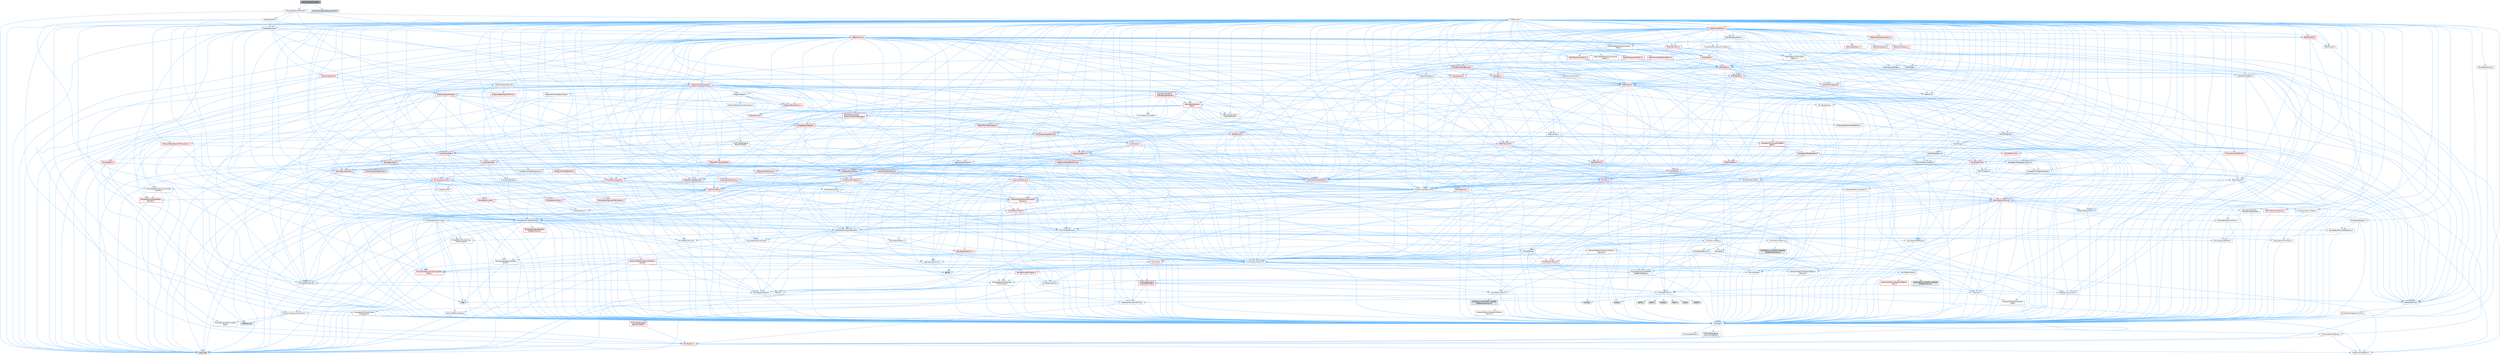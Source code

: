digraph "ActorInstanceHandle.h"
{
 // INTERACTIVE_SVG=YES
 // LATEX_PDF_SIZE
  bgcolor="transparent";
  edge [fontname=Helvetica,fontsize=10,labelfontname=Helvetica,labelfontsize=10];
  node [fontname=Helvetica,fontsize=10,shape=box,height=0.2,width=0.4];
  Node1 [id="Node000001",label="ActorInstanceHandle.h",height=0.2,width=0.4,color="gray40", fillcolor="grey60", style="filled", fontcolor="black",tooltip=" "];
  Node1 -> Node2 [id="edge1_Node000001_Node000002",color="steelblue1",style="solid",tooltip=" "];
  Node2 [id="Node000002",label="UObject/WeakInterfacePtr.h",height=0.2,width=0.4,color="grey40", fillcolor="white", style="filled",URL="$da/d4e/WeakInterfacePtr_8h.html",tooltip=" "];
  Node2 -> Node3 [id="edge2_Node000002_Node000003",color="steelblue1",style="solid",tooltip=" "];
  Node3 [id="Node000003",label="CoreMinimal.h",height=0.2,width=0.4,color="grey40", fillcolor="white", style="filled",URL="$d7/d67/CoreMinimal_8h.html",tooltip=" "];
  Node3 -> Node4 [id="edge3_Node000003_Node000004",color="steelblue1",style="solid",tooltip=" "];
  Node4 [id="Node000004",label="CoreTypes.h",height=0.2,width=0.4,color="grey40", fillcolor="white", style="filled",URL="$dc/dec/CoreTypes_8h.html",tooltip=" "];
  Node4 -> Node5 [id="edge4_Node000004_Node000005",color="steelblue1",style="solid",tooltip=" "];
  Node5 [id="Node000005",label="HAL/Platform.h",height=0.2,width=0.4,color="red", fillcolor="#FFF0F0", style="filled",URL="$d9/dd0/Platform_8h.html",tooltip=" "];
  Node5 -> Node8 [id="edge5_Node000005_Node000008",color="steelblue1",style="solid",tooltip=" "];
  Node8 [id="Node000008",label="type_traits",height=0.2,width=0.4,color="grey60", fillcolor="#E0E0E0", style="filled",tooltip=" "];
  Node5 -> Node9 [id="edge6_Node000005_Node000009",color="steelblue1",style="solid",tooltip=" "];
  Node9 [id="Node000009",label="PreprocessorHelpers.h",height=0.2,width=0.4,color="grey40", fillcolor="white", style="filled",URL="$db/ddb/PreprocessorHelpers_8h.html",tooltip=" "];
  Node4 -> Node15 [id="edge7_Node000004_Node000015",color="steelblue1",style="solid",tooltip=" "];
  Node15 [id="Node000015",label="ProfilingDebugging\l/UMemoryDefines.h",height=0.2,width=0.4,color="grey40", fillcolor="white", style="filled",URL="$d2/da2/UMemoryDefines_8h.html",tooltip=" "];
  Node4 -> Node16 [id="edge8_Node000004_Node000016",color="steelblue1",style="solid",tooltip=" "];
  Node16 [id="Node000016",label="Misc/CoreMiscDefines.h",height=0.2,width=0.4,color="grey40", fillcolor="white", style="filled",URL="$da/d38/CoreMiscDefines_8h.html",tooltip=" "];
  Node16 -> Node5 [id="edge9_Node000016_Node000005",color="steelblue1",style="solid",tooltip=" "];
  Node16 -> Node9 [id="edge10_Node000016_Node000009",color="steelblue1",style="solid",tooltip=" "];
  Node4 -> Node17 [id="edge11_Node000004_Node000017",color="steelblue1",style="solid",tooltip=" "];
  Node17 [id="Node000017",label="Misc/CoreDefines.h",height=0.2,width=0.4,color="grey40", fillcolor="white", style="filled",URL="$d3/dd2/CoreDefines_8h.html",tooltip=" "];
  Node3 -> Node18 [id="edge12_Node000003_Node000018",color="steelblue1",style="solid",tooltip=" "];
  Node18 [id="Node000018",label="CoreFwd.h",height=0.2,width=0.4,color="grey40", fillcolor="white", style="filled",URL="$d1/d1e/CoreFwd_8h.html",tooltip=" "];
  Node18 -> Node4 [id="edge13_Node000018_Node000004",color="steelblue1",style="solid",tooltip=" "];
  Node18 -> Node19 [id="edge14_Node000018_Node000019",color="steelblue1",style="solid",tooltip=" "];
  Node19 [id="Node000019",label="Containers/ContainersFwd.h",height=0.2,width=0.4,color="grey40", fillcolor="white", style="filled",URL="$d4/d0a/ContainersFwd_8h.html",tooltip=" "];
  Node19 -> Node5 [id="edge15_Node000019_Node000005",color="steelblue1",style="solid",tooltip=" "];
  Node19 -> Node4 [id="edge16_Node000019_Node000004",color="steelblue1",style="solid",tooltip=" "];
  Node19 -> Node20 [id="edge17_Node000019_Node000020",color="steelblue1",style="solid",tooltip=" "];
  Node20 [id="Node000020",label="Traits/IsContiguousContainer.h",height=0.2,width=0.4,color="grey40", fillcolor="white", style="filled",URL="$d5/d3c/IsContiguousContainer_8h.html",tooltip=" "];
  Node20 -> Node4 [id="edge18_Node000020_Node000004",color="steelblue1",style="solid",tooltip=" "];
  Node20 -> Node21 [id="edge19_Node000020_Node000021",color="steelblue1",style="solid",tooltip=" "];
  Node21 [id="Node000021",label="Misc/StaticAssertComplete\lType.h",height=0.2,width=0.4,color="grey40", fillcolor="white", style="filled",URL="$d5/d4e/StaticAssertCompleteType_8h.html",tooltip=" "];
  Node20 -> Node22 [id="edge20_Node000020_Node000022",color="steelblue1",style="solid",tooltip=" "];
  Node22 [id="Node000022",label="initializer_list",height=0.2,width=0.4,color="grey60", fillcolor="#E0E0E0", style="filled",tooltip=" "];
  Node18 -> Node23 [id="edge21_Node000018_Node000023",color="steelblue1",style="solid",tooltip=" "];
  Node23 [id="Node000023",label="Math/MathFwd.h",height=0.2,width=0.4,color="grey40", fillcolor="white", style="filled",URL="$d2/d10/MathFwd_8h.html",tooltip=" "];
  Node23 -> Node5 [id="edge22_Node000023_Node000005",color="steelblue1",style="solid",tooltip=" "];
  Node18 -> Node24 [id="edge23_Node000018_Node000024",color="steelblue1",style="solid",tooltip=" "];
  Node24 [id="Node000024",label="UObject/UObjectHierarchy\lFwd.h",height=0.2,width=0.4,color="grey40", fillcolor="white", style="filled",URL="$d3/d13/UObjectHierarchyFwd_8h.html",tooltip=" "];
  Node3 -> Node24 [id="edge24_Node000003_Node000024",color="steelblue1",style="solid",tooltip=" "];
  Node3 -> Node19 [id="edge25_Node000003_Node000019",color="steelblue1",style="solid",tooltip=" "];
  Node3 -> Node25 [id="edge26_Node000003_Node000025",color="steelblue1",style="solid",tooltip=" "];
  Node25 [id="Node000025",label="Misc/VarArgs.h",height=0.2,width=0.4,color="grey40", fillcolor="white", style="filled",URL="$d5/d6f/VarArgs_8h.html",tooltip=" "];
  Node25 -> Node4 [id="edge27_Node000025_Node000004",color="steelblue1",style="solid",tooltip=" "];
  Node3 -> Node26 [id="edge28_Node000003_Node000026",color="steelblue1",style="solid",tooltip=" "];
  Node26 [id="Node000026",label="Logging/LogVerbosity.h",height=0.2,width=0.4,color="grey40", fillcolor="white", style="filled",URL="$d2/d8f/LogVerbosity_8h.html",tooltip=" "];
  Node26 -> Node4 [id="edge29_Node000026_Node000004",color="steelblue1",style="solid",tooltip=" "];
  Node3 -> Node27 [id="edge30_Node000003_Node000027",color="steelblue1",style="solid",tooltip=" "];
  Node27 [id="Node000027",label="Misc/OutputDevice.h",height=0.2,width=0.4,color="grey40", fillcolor="white", style="filled",URL="$d7/d32/OutputDevice_8h.html",tooltip=" "];
  Node27 -> Node18 [id="edge31_Node000027_Node000018",color="steelblue1",style="solid",tooltip=" "];
  Node27 -> Node4 [id="edge32_Node000027_Node000004",color="steelblue1",style="solid",tooltip=" "];
  Node27 -> Node26 [id="edge33_Node000027_Node000026",color="steelblue1",style="solid",tooltip=" "];
  Node27 -> Node25 [id="edge34_Node000027_Node000025",color="steelblue1",style="solid",tooltip=" "];
  Node27 -> Node28 [id="edge35_Node000027_Node000028",color="steelblue1",style="solid",tooltip=" "];
  Node28 [id="Node000028",label="Templates/IsArrayOrRefOf\lTypeByPredicate.h",height=0.2,width=0.4,color="grey40", fillcolor="white", style="filled",URL="$d6/da1/IsArrayOrRefOfTypeByPredicate_8h.html",tooltip=" "];
  Node28 -> Node4 [id="edge36_Node000028_Node000004",color="steelblue1",style="solid",tooltip=" "];
  Node27 -> Node29 [id="edge37_Node000027_Node000029",color="steelblue1",style="solid",tooltip=" "];
  Node29 [id="Node000029",label="Templates/IsValidVariadic\lFunctionArg.h",height=0.2,width=0.4,color="grey40", fillcolor="white", style="filled",URL="$d0/dc8/IsValidVariadicFunctionArg_8h.html",tooltip=" "];
  Node29 -> Node4 [id="edge38_Node000029_Node000004",color="steelblue1",style="solid",tooltip=" "];
  Node29 -> Node30 [id="edge39_Node000029_Node000030",color="steelblue1",style="solid",tooltip=" "];
  Node30 [id="Node000030",label="IsEnum.h",height=0.2,width=0.4,color="grey40", fillcolor="white", style="filled",URL="$d4/de5/IsEnum_8h.html",tooltip=" "];
  Node29 -> Node8 [id="edge40_Node000029_Node000008",color="steelblue1",style="solid",tooltip=" "];
  Node27 -> Node31 [id="edge41_Node000027_Node000031",color="steelblue1",style="solid",tooltip=" "];
  Node31 [id="Node000031",label="Traits/IsCharEncodingCompatible\lWith.h",height=0.2,width=0.4,color="red", fillcolor="#FFF0F0", style="filled",URL="$df/dd1/IsCharEncodingCompatibleWith_8h.html",tooltip=" "];
  Node31 -> Node8 [id="edge42_Node000031_Node000008",color="steelblue1",style="solid",tooltip=" "];
  Node3 -> Node33 [id="edge43_Node000003_Node000033",color="steelblue1",style="solid",tooltip=" "];
  Node33 [id="Node000033",label="HAL/PlatformCrt.h",height=0.2,width=0.4,color="grey40", fillcolor="white", style="filled",URL="$d8/d75/PlatformCrt_8h.html",tooltip=" "];
  Node33 -> Node34 [id="edge44_Node000033_Node000034",color="steelblue1",style="solid",tooltip=" "];
  Node34 [id="Node000034",label="new",height=0.2,width=0.4,color="grey60", fillcolor="#E0E0E0", style="filled",tooltip=" "];
  Node33 -> Node35 [id="edge45_Node000033_Node000035",color="steelblue1",style="solid",tooltip=" "];
  Node35 [id="Node000035",label="wchar.h",height=0.2,width=0.4,color="grey60", fillcolor="#E0E0E0", style="filled",tooltip=" "];
  Node33 -> Node36 [id="edge46_Node000033_Node000036",color="steelblue1",style="solid",tooltip=" "];
  Node36 [id="Node000036",label="stddef.h",height=0.2,width=0.4,color="grey60", fillcolor="#E0E0E0", style="filled",tooltip=" "];
  Node33 -> Node37 [id="edge47_Node000033_Node000037",color="steelblue1",style="solid",tooltip=" "];
  Node37 [id="Node000037",label="stdlib.h",height=0.2,width=0.4,color="grey60", fillcolor="#E0E0E0", style="filled",tooltip=" "];
  Node33 -> Node38 [id="edge48_Node000033_Node000038",color="steelblue1",style="solid",tooltip=" "];
  Node38 [id="Node000038",label="stdio.h",height=0.2,width=0.4,color="grey60", fillcolor="#E0E0E0", style="filled",tooltip=" "];
  Node33 -> Node39 [id="edge49_Node000033_Node000039",color="steelblue1",style="solid",tooltip=" "];
  Node39 [id="Node000039",label="stdarg.h",height=0.2,width=0.4,color="grey60", fillcolor="#E0E0E0", style="filled",tooltip=" "];
  Node33 -> Node40 [id="edge50_Node000033_Node000040",color="steelblue1",style="solid",tooltip=" "];
  Node40 [id="Node000040",label="math.h",height=0.2,width=0.4,color="grey60", fillcolor="#E0E0E0", style="filled",tooltip=" "];
  Node33 -> Node41 [id="edge51_Node000033_Node000041",color="steelblue1",style="solid",tooltip=" "];
  Node41 [id="Node000041",label="float.h",height=0.2,width=0.4,color="grey60", fillcolor="#E0E0E0", style="filled",tooltip=" "];
  Node33 -> Node42 [id="edge52_Node000033_Node000042",color="steelblue1",style="solid",tooltip=" "];
  Node42 [id="Node000042",label="string.h",height=0.2,width=0.4,color="grey60", fillcolor="#E0E0E0", style="filled",tooltip=" "];
  Node3 -> Node43 [id="edge53_Node000003_Node000043",color="steelblue1",style="solid",tooltip=" "];
  Node43 [id="Node000043",label="HAL/PlatformMisc.h",height=0.2,width=0.4,color="grey40", fillcolor="white", style="filled",URL="$d0/df5/PlatformMisc_8h.html",tooltip=" "];
  Node43 -> Node4 [id="edge54_Node000043_Node000004",color="steelblue1",style="solid",tooltip=" "];
  Node43 -> Node44 [id="edge55_Node000043_Node000044",color="steelblue1",style="solid",tooltip=" "];
  Node44 [id="Node000044",label="GenericPlatform/GenericPlatform\lMisc.h",height=0.2,width=0.4,color="red", fillcolor="#FFF0F0", style="filled",URL="$db/d9a/GenericPlatformMisc_8h.html",tooltip=" "];
  Node44 -> Node18 [id="edge56_Node000044_Node000018",color="steelblue1",style="solid",tooltip=" "];
  Node44 -> Node4 [id="edge57_Node000044_Node000004",color="steelblue1",style="solid",tooltip=" "];
  Node44 -> Node33 [id="edge58_Node000044_Node000033",color="steelblue1",style="solid",tooltip=" "];
  Node44 -> Node48 [id="edge59_Node000044_Node000048",color="steelblue1",style="solid",tooltip=" "];
  Node48 [id="Node000048",label="Math/NumericLimits.h",height=0.2,width=0.4,color="grey40", fillcolor="white", style="filled",URL="$df/d1b/NumericLimits_8h.html",tooltip=" "];
  Node48 -> Node4 [id="edge60_Node000048_Node000004",color="steelblue1",style="solid",tooltip=" "];
  Node43 -> Node53 [id="edge61_Node000043_Node000053",color="steelblue1",style="solid",tooltip=" "];
  Node53 [id="Node000053",label="COMPILED_PLATFORM_HEADER\l(PlatformMisc.h)",height=0.2,width=0.4,color="grey60", fillcolor="#E0E0E0", style="filled",tooltip=" "];
  Node43 -> Node54 [id="edge62_Node000043_Node000054",color="steelblue1",style="solid",tooltip=" "];
  Node54 [id="Node000054",label="ProfilingDebugging\l/CpuProfilerTrace.h",height=0.2,width=0.4,color="red", fillcolor="#FFF0F0", style="filled",URL="$da/dcb/CpuProfilerTrace_8h.html",tooltip=" "];
  Node54 -> Node4 [id="edge63_Node000054_Node000004",color="steelblue1",style="solid",tooltip=" "];
  Node54 -> Node19 [id="edge64_Node000054_Node000019",color="steelblue1",style="solid",tooltip=" "];
  Node54 -> Node55 [id="edge65_Node000054_Node000055",color="steelblue1",style="solid",tooltip=" "];
  Node55 [id="Node000055",label="HAL/PlatformAtomics.h",height=0.2,width=0.4,color="grey40", fillcolor="white", style="filled",URL="$d3/d36/PlatformAtomics_8h.html",tooltip=" "];
  Node55 -> Node4 [id="edge66_Node000055_Node000004",color="steelblue1",style="solid",tooltip=" "];
  Node55 -> Node56 [id="edge67_Node000055_Node000056",color="steelblue1",style="solid",tooltip=" "];
  Node56 [id="Node000056",label="GenericPlatform/GenericPlatform\lAtomics.h",height=0.2,width=0.4,color="grey40", fillcolor="white", style="filled",URL="$da/d72/GenericPlatformAtomics_8h.html",tooltip=" "];
  Node56 -> Node4 [id="edge68_Node000056_Node000004",color="steelblue1",style="solid",tooltip=" "];
  Node55 -> Node57 [id="edge69_Node000055_Node000057",color="steelblue1",style="solid",tooltip=" "];
  Node57 [id="Node000057",label="COMPILED_PLATFORM_HEADER\l(PlatformAtomics.h)",height=0.2,width=0.4,color="grey60", fillcolor="#E0E0E0", style="filled",tooltip=" "];
  Node54 -> Node9 [id="edge70_Node000054_Node000009",color="steelblue1",style="solid",tooltip=" "];
  Node3 -> Node62 [id="edge71_Node000003_Node000062",color="steelblue1",style="solid",tooltip=" "];
  Node62 [id="Node000062",label="Misc/AssertionMacros.h",height=0.2,width=0.4,color="grey40", fillcolor="white", style="filled",URL="$d0/dfa/AssertionMacros_8h.html",tooltip=" "];
  Node62 -> Node4 [id="edge72_Node000062_Node000004",color="steelblue1",style="solid",tooltip=" "];
  Node62 -> Node5 [id="edge73_Node000062_Node000005",color="steelblue1",style="solid",tooltip=" "];
  Node62 -> Node43 [id="edge74_Node000062_Node000043",color="steelblue1",style="solid",tooltip=" "];
  Node62 -> Node9 [id="edge75_Node000062_Node000009",color="steelblue1",style="solid",tooltip=" "];
  Node62 -> Node63 [id="edge76_Node000062_Node000063",color="steelblue1",style="solid",tooltip=" "];
  Node63 [id="Node000063",label="Templates/EnableIf.h",height=0.2,width=0.4,color="grey40", fillcolor="white", style="filled",URL="$d7/d60/EnableIf_8h.html",tooltip=" "];
  Node63 -> Node4 [id="edge77_Node000063_Node000004",color="steelblue1",style="solid",tooltip=" "];
  Node62 -> Node28 [id="edge78_Node000062_Node000028",color="steelblue1",style="solid",tooltip=" "];
  Node62 -> Node29 [id="edge79_Node000062_Node000029",color="steelblue1",style="solid",tooltip=" "];
  Node62 -> Node31 [id="edge80_Node000062_Node000031",color="steelblue1",style="solid",tooltip=" "];
  Node62 -> Node25 [id="edge81_Node000062_Node000025",color="steelblue1",style="solid",tooltip=" "];
  Node62 -> Node64 [id="edge82_Node000062_Node000064",color="steelblue1",style="solid",tooltip=" "];
  Node64 [id="Node000064",label="String/FormatStringSan.h",height=0.2,width=0.4,color="red", fillcolor="#FFF0F0", style="filled",URL="$d3/d8b/FormatStringSan_8h.html",tooltip=" "];
  Node64 -> Node8 [id="edge83_Node000064_Node000008",color="steelblue1",style="solid",tooltip=" "];
  Node64 -> Node4 [id="edge84_Node000064_Node000004",color="steelblue1",style="solid",tooltip=" "];
  Node64 -> Node65 [id="edge85_Node000064_Node000065",color="steelblue1",style="solid",tooltip=" "];
  Node65 [id="Node000065",label="Templates/Requires.h",height=0.2,width=0.4,color="grey40", fillcolor="white", style="filled",URL="$dc/d96/Requires_8h.html",tooltip=" "];
  Node65 -> Node63 [id="edge86_Node000065_Node000063",color="steelblue1",style="solid",tooltip=" "];
  Node65 -> Node8 [id="edge87_Node000065_Node000008",color="steelblue1",style="solid",tooltip=" "];
  Node64 -> Node66 [id="edge88_Node000064_Node000066",color="steelblue1",style="solid",tooltip=" "];
  Node66 [id="Node000066",label="Templates/Identity.h",height=0.2,width=0.4,color="grey40", fillcolor="white", style="filled",URL="$d0/dd5/Identity_8h.html",tooltip=" "];
  Node64 -> Node29 [id="edge89_Node000064_Node000029",color="steelblue1",style="solid",tooltip=" "];
  Node64 -> Node19 [id="edge90_Node000064_Node000019",color="steelblue1",style="solid",tooltip=" "];
  Node62 -> Node70 [id="edge91_Node000062_Node000070",color="steelblue1",style="solid",tooltip=" "];
  Node70 [id="Node000070",label="atomic",height=0.2,width=0.4,color="grey60", fillcolor="#E0E0E0", style="filled",tooltip=" "];
  Node3 -> Node71 [id="edge92_Node000003_Node000071",color="steelblue1",style="solid",tooltip=" "];
  Node71 [id="Node000071",label="Templates/IsPointer.h",height=0.2,width=0.4,color="grey40", fillcolor="white", style="filled",URL="$d7/d05/IsPointer_8h.html",tooltip=" "];
  Node71 -> Node4 [id="edge93_Node000071_Node000004",color="steelblue1",style="solid",tooltip=" "];
  Node3 -> Node72 [id="edge94_Node000003_Node000072",color="steelblue1",style="solid",tooltip=" "];
  Node72 [id="Node000072",label="HAL/PlatformMemory.h",height=0.2,width=0.4,color="grey40", fillcolor="white", style="filled",URL="$de/d68/PlatformMemory_8h.html",tooltip=" "];
  Node72 -> Node4 [id="edge95_Node000072_Node000004",color="steelblue1",style="solid",tooltip=" "];
  Node72 -> Node73 [id="edge96_Node000072_Node000073",color="steelblue1",style="solid",tooltip=" "];
  Node73 [id="Node000073",label="GenericPlatform/GenericPlatform\lMemory.h",height=0.2,width=0.4,color="grey40", fillcolor="white", style="filled",URL="$dd/d22/GenericPlatformMemory_8h.html",tooltip=" "];
  Node73 -> Node18 [id="edge97_Node000073_Node000018",color="steelblue1",style="solid",tooltip=" "];
  Node73 -> Node4 [id="edge98_Node000073_Node000004",color="steelblue1",style="solid",tooltip=" "];
  Node73 -> Node74 [id="edge99_Node000073_Node000074",color="steelblue1",style="solid",tooltip=" "];
  Node74 [id="Node000074",label="HAL/PlatformString.h",height=0.2,width=0.4,color="red", fillcolor="#FFF0F0", style="filled",URL="$db/db5/PlatformString_8h.html",tooltip=" "];
  Node74 -> Node4 [id="edge100_Node000074_Node000004",color="steelblue1",style="solid",tooltip=" "];
  Node73 -> Node42 [id="edge101_Node000073_Node000042",color="steelblue1",style="solid",tooltip=" "];
  Node73 -> Node35 [id="edge102_Node000073_Node000035",color="steelblue1",style="solid",tooltip=" "];
  Node72 -> Node76 [id="edge103_Node000072_Node000076",color="steelblue1",style="solid",tooltip=" "];
  Node76 [id="Node000076",label="COMPILED_PLATFORM_HEADER\l(PlatformMemory.h)",height=0.2,width=0.4,color="grey60", fillcolor="#E0E0E0", style="filled",tooltip=" "];
  Node3 -> Node55 [id="edge104_Node000003_Node000055",color="steelblue1",style="solid",tooltip=" "];
  Node3 -> Node77 [id="edge105_Node000003_Node000077",color="steelblue1",style="solid",tooltip=" "];
  Node77 [id="Node000077",label="Misc/Exec.h",height=0.2,width=0.4,color="grey40", fillcolor="white", style="filled",URL="$de/ddb/Exec_8h.html",tooltip=" "];
  Node77 -> Node4 [id="edge106_Node000077_Node000004",color="steelblue1",style="solid",tooltip=" "];
  Node77 -> Node62 [id="edge107_Node000077_Node000062",color="steelblue1",style="solid",tooltip=" "];
  Node3 -> Node78 [id="edge108_Node000003_Node000078",color="steelblue1",style="solid",tooltip=" "];
  Node78 [id="Node000078",label="HAL/MemoryBase.h",height=0.2,width=0.4,color="grey40", fillcolor="white", style="filled",URL="$d6/d9f/MemoryBase_8h.html",tooltip=" "];
  Node78 -> Node4 [id="edge109_Node000078_Node000004",color="steelblue1",style="solid",tooltip=" "];
  Node78 -> Node55 [id="edge110_Node000078_Node000055",color="steelblue1",style="solid",tooltip=" "];
  Node78 -> Node33 [id="edge111_Node000078_Node000033",color="steelblue1",style="solid",tooltip=" "];
  Node78 -> Node77 [id="edge112_Node000078_Node000077",color="steelblue1",style="solid",tooltip=" "];
  Node78 -> Node27 [id="edge113_Node000078_Node000027",color="steelblue1",style="solid",tooltip=" "];
  Node78 -> Node79 [id="edge114_Node000078_Node000079",color="steelblue1",style="solid",tooltip=" "];
  Node79 [id="Node000079",label="Templates/Atomic.h",height=0.2,width=0.4,color="red", fillcolor="#FFF0F0", style="filled",URL="$d3/d91/Atomic_8h.html",tooltip=" "];
  Node79 -> Node70 [id="edge115_Node000079_Node000070",color="steelblue1",style="solid",tooltip=" "];
  Node3 -> Node88 [id="edge116_Node000003_Node000088",color="steelblue1",style="solid",tooltip=" "];
  Node88 [id="Node000088",label="HAL/UnrealMemory.h",height=0.2,width=0.4,color="grey40", fillcolor="white", style="filled",URL="$d9/d96/UnrealMemory_8h.html",tooltip=" "];
  Node88 -> Node4 [id="edge117_Node000088_Node000004",color="steelblue1",style="solid",tooltip=" "];
  Node88 -> Node73 [id="edge118_Node000088_Node000073",color="steelblue1",style="solid",tooltip=" "];
  Node88 -> Node78 [id="edge119_Node000088_Node000078",color="steelblue1",style="solid",tooltip=" "];
  Node88 -> Node72 [id="edge120_Node000088_Node000072",color="steelblue1",style="solid",tooltip=" "];
  Node88 -> Node89 [id="edge121_Node000088_Node000089",color="steelblue1",style="solid",tooltip=" "];
  Node89 [id="Node000089",label="ProfilingDebugging\l/MemoryTrace.h",height=0.2,width=0.4,color="red", fillcolor="#FFF0F0", style="filled",URL="$da/dd7/MemoryTrace_8h.html",tooltip=" "];
  Node89 -> Node5 [id="edge122_Node000089_Node000005",color="steelblue1",style="solid",tooltip=" "];
  Node88 -> Node71 [id="edge123_Node000088_Node000071",color="steelblue1",style="solid",tooltip=" "];
  Node3 -> Node90 [id="edge124_Node000003_Node000090",color="steelblue1",style="solid",tooltip=" "];
  Node90 [id="Node000090",label="Templates/IsArithmetic.h",height=0.2,width=0.4,color="grey40", fillcolor="white", style="filled",URL="$d2/d5d/IsArithmetic_8h.html",tooltip=" "];
  Node90 -> Node4 [id="edge125_Node000090_Node000004",color="steelblue1",style="solid",tooltip=" "];
  Node3 -> Node84 [id="edge126_Node000003_Node000084",color="steelblue1",style="solid",tooltip=" "];
  Node84 [id="Node000084",label="Templates/AndOrNot.h",height=0.2,width=0.4,color="grey40", fillcolor="white", style="filled",URL="$db/d0a/AndOrNot_8h.html",tooltip=" "];
  Node84 -> Node4 [id="edge127_Node000084_Node000004",color="steelblue1",style="solid",tooltip=" "];
  Node3 -> Node91 [id="edge128_Node000003_Node000091",color="steelblue1",style="solid",tooltip=" "];
  Node91 [id="Node000091",label="Templates/IsPODType.h",height=0.2,width=0.4,color="grey40", fillcolor="white", style="filled",URL="$d7/db1/IsPODType_8h.html",tooltip=" "];
  Node91 -> Node4 [id="edge129_Node000091_Node000004",color="steelblue1",style="solid",tooltip=" "];
  Node3 -> Node92 [id="edge130_Node000003_Node000092",color="steelblue1",style="solid",tooltip=" "];
  Node92 [id="Node000092",label="Templates/IsUECoreType.h",height=0.2,width=0.4,color="grey40", fillcolor="white", style="filled",URL="$d1/db8/IsUECoreType_8h.html",tooltip=" "];
  Node92 -> Node4 [id="edge131_Node000092_Node000004",color="steelblue1",style="solid",tooltip=" "];
  Node92 -> Node8 [id="edge132_Node000092_Node000008",color="steelblue1",style="solid",tooltip=" "];
  Node3 -> Node85 [id="edge133_Node000003_Node000085",color="steelblue1",style="solid",tooltip=" "];
  Node85 [id="Node000085",label="Templates/IsTriviallyCopy\lConstructible.h",height=0.2,width=0.4,color="grey40", fillcolor="white", style="filled",URL="$d3/d78/IsTriviallyCopyConstructible_8h.html",tooltip=" "];
  Node85 -> Node4 [id="edge134_Node000085_Node000004",color="steelblue1",style="solid",tooltip=" "];
  Node85 -> Node8 [id="edge135_Node000085_Node000008",color="steelblue1",style="solid",tooltip=" "];
  Node3 -> Node93 [id="edge136_Node000003_Node000093",color="steelblue1",style="solid",tooltip=" "];
  Node93 [id="Node000093",label="Templates/UnrealTypeTraits.h",height=0.2,width=0.4,color="grey40", fillcolor="white", style="filled",URL="$d2/d2d/UnrealTypeTraits_8h.html",tooltip=" "];
  Node93 -> Node4 [id="edge137_Node000093_Node000004",color="steelblue1",style="solid",tooltip=" "];
  Node93 -> Node71 [id="edge138_Node000093_Node000071",color="steelblue1",style="solid",tooltip=" "];
  Node93 -> Node62 [id="edge139_Node000093_Node000062",color="steelblue1",style="solid",tooltip=" "];
  Node93 -> Node84 [id="edge140_Node000093_Node000084",color="steelblue1",style="solid",tooltip=" "];
  Node93 -> Node63 [id="edge141_Node000093_Node000063",color="steelblue1",style="solid",tooltip=" "];
  Node93 -> Node90 [id="edge142_Node000093_Node000090",color="steelblue1",style="solid",tooltip=" "];
  Node93 -> Node30 [id="edge143_Node000093_Node000030",color="steelblue1",style="solid",tooltip=" "];
  Node93 -> Node94 [id="edge144_Node000093_Node000094",color="steelblue1",style="solid",tooltip=" "];
  Node94 [id="Node000094",label="Templates/Models.h",height=0.2,width=0.4,color="grey40", fillcolor="white", style="filled",URL="$d3/d0c/Models_8h.html",tooltip=" "];
  Node94 -> Node66 [id="edge145_Node000094_Node000066",color="steelblue1",style="solid",tooltip=" "];
  Node93 -> Node91 [id="edge146_Node000093_Node000091",color="steelblue1",style="solid",tooltip=" "];
  Node93 -> Node92 [id="edge147_Node000093_Node000092",color="steelblue1",style="solid",tooltip=" "];
  Node93 -> Node85 [id="edge148_Node000093_Node000085",color="steelblue1",style="solid",tooltip=" "];
  Node3 -> Node63 [id="edge149_Node000003_Node000063",color="steelblue1",style="solid",tooltip=" "];
  Node3 -> Node95 [id="edge150_Node000003_Node000095",color="steelblue1",style="solid",tooltip=" "];
  Node95 [id="Node000095",label="Templates/RemoveReference.h",height=0.2,width=0.4,color="grey40", fillcolor="white", style="filled",URL="$da/dbe/RemoveReference_8h.html",tooltip=" "];
  Node95 -> Node4 [id="edge151_Node000095_Node000004",color="steelblue1",style="solid",tooltip=" "];
  Node3 -> Node96 [id="edge152_Node000003_Node000096",color="steelblue1",style="solid",tooltip=" "];
  Node96 [id="Node000096",label="Templates/IntegralConstant.h",height=0.2,width=0.4,color="grey40", fillcolor="white", style="filled",URL="$db/d1b/IntegralConstant_8h.html",tooltip=" "];
  Node96 -> Node4 [id="edge153_Node000096_Node000004",color="steelblue1",style="solid",tooltip=" "];
  Node3 -> Node97 [id="edge154_Node000003_Node000097",color="steelblue1",style="solid",tooltip=" "];
  Node97 [id="Node000097",label="Templates/IsClass.h",height=0.2,width=0.4,color="grey40", fillcolor="white", style="filled",URL="$db/dcb/IsClass_8h.html",tooltip=" "];
  Node97 -> Node4 [id="edge155_Node000097_Node000004",color="steelblue1",style="solid",tooltip=" "];
  Node3 -> Node98 [id="edge156_Node000003_Node000098",color="steelblue1",style="solid",tooltip=" "];
  Node98 [id="Node000098",label="Templates/TypeCompatible\lBytes.h",height=0.2,width=0.4,color="grey40", fillcolor="white", style="filled",URL="$df/d0a/TypeCompatibleBytes_8h.html",tooltip=" "];
  Node98 -> Node4 [id="edge157_Node000098_Node000004",color="steelblue1",style="solid",tooltip=" "];
  Node98 -> Node42 [id="edge158_Node000098_Node000042",color="steelblue1",style="solid",tooltip=" "];
  Node98 -> Node34 [id="edge159_Node000098_Node000034",color="steelblue1",style="solid",tooltip=" "];
  Node98 -> Node8 [id="edge160_Node000098_Node000008",color="steelblue1",style="solid",tooltip=" "];
  Node3 -> Node20 [id="edge161_Node000003_Node000020",color="steelblue1",style="solid",tooltip=" "];
  Node3 -> Node99 [id="edge162_Node000003_Node000099",color="steelblue1",style="solid",tooltip=" "];
  Node99 [id="Node000099",label="Templates/UnrealTemplate.h",height=0.2,width=0.4,color="grey40", fillcolor="white", style="filled",URL="$d4/d24/UnrealTemplate_8h.html",tooltip=" "];
  Node99 -> Node4 [id="edge163_Node000099_Node000004",color="steelblue1",style="solid",tooltip=" "];
  Node99 -> Node71 [id="edge164_Node000099_Node000071",color="steelblue1",style="solid",tooltip=" "];
  Node99 -> Node88 [id="edge165_Node000099_Node000088",color="steelblue1",style="solid",tooltip=" "];
  Node99 -> Node100 [id="edge166_Node000099_Node000100",color="steelblue1",style="solid",tooltip=" "];
  Node100 [id="Node000100",label="Templates/CopyQualifiers\lAndRefsFromTo.h",height=0.2,width=0.4,color="red", fillcolor="#FFF0F0", style="filled",URL="$d3/db3/CopyQualifiersAndRefsFromTo_8h.html",tooltip=" "];
  Node99 -> Node93 [id="edge167_Node000099_Node000093",color="steelblue1",style="solid",tooltip=" "];
  Node99 -> Node95 [id="edge168_Node000099_Node000095",color="steelblue1",style="solid",tooltip=" "];
  Node99 -> Node65 [id="edge169_Node000099_Node000065",color="steelblue1",style="solid",tooltip=" "];
  Node99 -> Node98 [id="edge170_Node000099_Node000098",color="steelblue1",style="solid",tooltip=" "];
  Node99 -> Node66 [id="edge171_Node000099_Node000066",color="steelblue1",style="solid",tooltip=" "];
  Node99 -> Node20 [id="edge172_Node000099_Node000020",color="steelblue1",style="solid",tooltip=" "];
  Node99 -> Node102 [id="edge173_Node000099_Node000102",color="steelblue1",style="solid",tooltip=" "];
  Node102 [id="Node000102",label="Traits/UseBitwiseSwap.h",height=0.2,width=0.4,color="grey40", fillcolor="white", style="filled",URL="$db/df3/UseBitwiseSwap_8h.html",tooltip=" "];
  Node102 -> Node4 [id="edge174_Node000102_Node000004",color="steelblue1",style="solid",tooltip=" "];
  Node102 -> Node8 [id="edge175_Node000102_Node000008",color="steelblue1",style="solid",tooltip=" "];
  Node99 -> Node8 [id="edge176_Node000099_Node000008",color="steelblue1",style="solid",tooltip=" "];
  Node3 -> Node48 [id="edge177_Node000003_Node000048",color="steelblue1",style="solid",tooltip=" "];
  Node3 -> Node103 [id="edge178_Node000003_Node000103",color="steelblue1",style="solid",tooltip=" "];
  Node103 [id="Node000103",label="HAL/PlatformMath.h",height=0.2,width=0.4,color="red", fillcolor="#FFF0F0", style="filled",URL="$dc/d53/PlatformMath_8h.html",tooltip=" "];
  Node103 -> Node4 [id="edge179_Node000103_Node000004",color="steelblue1",style="solid",tooltip=" "];
  Node3 -> Node86 [id="edge180_Node000003_Node000086",color="steelblue1",style="solid",tooltip=" "];
  Node86 [id="Node000086",label="Templates/IsTriviallyCopy\lAssignable.h",height=0.2,width=0.4,color="grey40", fillcolor="white", style="filled",URL="$d2/df2/IsTriviallyCopyAssignable_8h.html",tooltip=" "];
  Node86 -> Node4 [id="edge181_Node000086_Node000004",color="steelblue1",style="solid",tooltip=" "];
  Node86 -> Node8 [id="edge182_Node000086_Node000008",color="steelblue1",style="solid",tooltip=" "];
  Node3 -> Node111 [id="edge183_Node000003_Node000111",color="steelblue1",style="solid",tooltip=" "];
  Node111 [id="Node000111",label="Templates/MemoryOps.h",height=0.2,width=0.4,color="grey40", fillcolor="white", style="filled",URL="$db/dea/MemoryOps_8h.html",tooltip=" "];
  Node111 -> Node4 [id="edge184_Node000111_Node000004",color="steelblue1",style="solid",tooltip=" "];
  Node111 -> Node88 [id="edge185_Node000111_Node000088",color="steelblue1",style="solid",tooltip=" "];
  Node111 -> Node86 [id="edge186_Node000111_Node000086",color="steelblue1",style="solid",tooltip=" "];
  Node111 -> Node85 [id="edge187_Node000111_Node000085",color="steelblue1",style="solid",tooltip=" "];
  Node111 -> Node65 [id="edge188_Node000111_Node000065",color="steelblue1",style="solid",tooltip=" "];
  Node111 -> Node93 [id="edge189_Node000111_Node000093",color="steelblue1",style="solid",tooltip=" "];
  Node111 -> Node102 [id="edge190_Node000111_Node000102",color="steelblue1",style="solid",tooltip=" "];
  Node111 -> Node34 [id="edge191_Node000111_Node000034",color="steelblue1",style="solid",tooltip=" "];
  Node111 -> Node8 [id="edge192_Node000111_Node000008",color="steelblue1",style="solid",tooltip=" "];
  Node3 -> Node112 [id="edge193_Node000003_Node000112",color="steelblue1",style="solid",tooltip=" "];
  Node112 [id="Node000112",label="Containers/ContainerAllocation\lPolicies.h",height=0.2,width=0.4,color="red", fillcolor="#FFF0F0", style="filled",URL="$d7/dff/ContainerAllocationPolicies_8h.html",tooltip=" "];
  Node112 -> Node4 [id="edge194_Node000112_Node000004",color="steelblue1",style="solid",tooltip=" "];
  Node112 -> Node112 [id="edge195_Node000112_Node000112",color="steelblue1",style="solid",tooltip=" "];
  Node112 -> Node103 [id="edge196_Node000112_Node000103",color="steelblue1",style="solid",tooltip=" "];
  Node112 -> Node88 [id="edge197_Node000112_Node000088",color="steelblue1",style="solid",tooltip=" "];
  Node112 -> Node48 [id="edge198_Node000112_Node000048",color="steelblue1",style="solid",tooltip=" "];
  Node112 -> Node62 [id="edge199_Node000112_Node000062",color="steelblue1",style="solid",tooltip=" "];
  Node112 -> Node111 [id="edge200_Node000112_Node000111",color="steelblue1",style="solid",tooltip=" "];
  Node112 -> Node98 [id="edge201_Node000112_Node000098",color="steelblue1",style="solid",tooltip=" "];
  Node112 -> Node8 [id="edge202_Node000112_Node000008",color="steelblue1",style="solid",tooltip=" "];
  Node3 -> Node115 [id="edge203_Node000003_Node000115",color="steelblue1",style="solid",tooltip=" "];
  Node115 [id="Node000115",label="Templates/IsEnumClass.h",height=0.2,width=0.4,color="grey40", fillcolor="white", style="filled",URL="$d7/d15/IsEnumClass_8h.html",tooltip=" "];
  Node115 -> Node4 [id="edge204_Node000115_Node000004",color="steelblue1",style="solid",tooltip=" "];
  Node115 -> Node84 [id="edge205_Node000115_Node000084",color="steelblue1",style="solid",tooltip=" "];
  Node3 -> Node116 [id="edge206_Node000003_Node000116",color="steelblue1",style="solid",tooltip=" "];
  Node116 [id="Node000116",label="HAL/PlatformProperties.h",height=0.2,width=0.4,color="red", fillcolor="#FFF0F0", style="filled",URL="$d9/db0/PlatformProperties_8h.html",tooltip=" "];
  Node116 -> Node4 [id="edge207_Node000116_Node000004",color="steelblue1",style="solid",tooltip=" "];
  Node3 -> Node119 [id="edge208_Node000003_Node000119",color="steelblue1",style="solid",tooltip=" "];
  Node119 [id="Node000119",label="Misc/EngineVersionBase.h",height=0.2,width=0.4,color="grey40", fillcolor="white", style="filled",URL="$d5/d2b/EngineVersionBase_8h.html",tooltip=" "];
  Node119 -> Node4 [id="edge209_Node000119_Node000004",color="steelblue1",style="solid",tooltip=" "];
  Node3 -> Node120 [id="edge210_Node000003_Node000120",color="steelblue1",style="solid",tooltip=" "];
  Node120 [id="Node000120",label="Internationalization\l/TextNamespaceFwd.h",height=0.2,width=0.4,color="grey40", fillcolor="white", style="filled",URL="$d8/d97/TextNamespaceFwd_8h.html",tooltip=" "];
  Node120 -> Node4 [id="edge211_Node000120_Node000004",color="steelblue1",style="solid",tooltip=" "];
  Node3 -> Node121 [id="edge212_Node000003_Node000121",color="steelblue1",style="solid",tooltip=" "];
  Node121 [id="Node000121",label="Serialization/Archive.h",height=0.2,width=0.4,color="red", fillcolor="#FFF0F0", style="filled",URL="$d7/d3b/Archive_8h.html",tooltip=" "];
  Node121 -> Node18 [id="edge213_Node000121_Node000018",color="steelblue1",style="solid",tooltip=" "];
  Node121 -> Node4 [id="edge214_Node000121_Node000004",color="steelblue1",style="solid",tooltip=" "];
  Node121 -> Node116 [id="edge215_Node000121_Node000116",color="steelblue1",style="solid",tooltip=" "];
  Node121 -> Node120 [id="edge216_Node000121_Node000120",color="steelblue1",style="solid",tooltip=" "];
  Node121 -> Node23 [id="edge217_Node000121_Node000023",color="steelblue1",style="solid",tooltip=" "];
  Node121 -> Node62 [id="edge218_Node000121_Node000062",color="steelblue1",style="solid",tooltip=" "];
  Node121 -> Node119 [id="edge219_Node000121_Node000119",color="steelblue1",style="solid",tooltip=" "];
  Node121 -> Node25 [id="edge220_Node000121_Node000025",color="steelblue1",style="solid",tooltip=" "];
  Node121 -> Node63 [id="edge221_Node000121_Node000063",color="steelblue1",style="solid",tooltip=" "];
  Node121 -> Node28 [id="edge222_Node000121_Node000028",color="steelblue1",style="solid",tooltip=" "];
  Node121 -> Node115 [id="edge223_Node000121_Node000115",color="steelblue1",style="solid",tooltip=" "];
  Node121 -> Node29 [id="edge224_Node000121_Node000029",color="steelblue1",style="solid",tooltip=" "];
  Node121 -> Node99 [id="edge225_Node000121_Node000099",color="steelblue1",style="solid",tooltip=" "];
  Node121 -> Node31 [id="edge226_Node000121_Node000031",color="steelblue1",style="solid",tooltip=" "];
  Node121 -> Node124 [id="edge227_Node000121_Node000124",color="steelblue1",style="solid",tooltip=" "];
  Node124 [id="Node000124",label="UObject/ObjectVersion.h",height=0.2,width=0.4,color="grey40", fillcolor="white", style="filled",URL="$da/d63/ObjectVersion_8h.html",tooltip=" "];
  Node124 -> Node4 [id="edge228_Node000124_Node000004",color="steelblue1",style="solid",tooltip=" "];
  Node3 -> Node125 [id="edge229_Node000003_Node000125",color="steelblue1",style="solid",tooltip=" "];
  Node125 [id="Node000125",label="Templates/Less.h",height=0.2,width=0.4,color="grey40", fillcolor="white", style="filled",URL="$de/dc8/Less_8h.html",tooltip=" "];
  Node125 -> Node4 [id="edge230_Node000125_Node000004",color="steelblue1",style="solid",tooltip=" "];
  Node125 -> Node99 [id="edge231_Node000125_Node000099",color="steelblue1",style="solid",tooltip=" "];
  Node3 -> Node126 [id="edge232_Node000003_Node000126",color="steelblue1",style="solid",tooltip=" "];
  Node126 [id="Node000126",label="Templates/Sorting.h",height=0.2,width=0.4,color="red", fillcolor="#FFF0F0", style="filled",URL="$d3/d9e/Sorting_8h.html",tooltip=" "];
  Node126 -> Node4 [id="edge233_Node000126_Node000004",color="steelblue1",style="solid",tooltip=" "];
  Node126 -> Node103 [id="edge234_Node000126_Node000103",color="steelblue1",style="solid",tooltip=" "];
  Node126 -> Node125 [id="edge235_Node000126_Node000125",color="steelblue1",style="solid",tooltip=" "];
  Node3 -> Node137 [id="edge236_Node000003_Node000137",color="steelblue1",style="solid",tooltip=" "];
  Node137 [id="Node000137",label="Misc/Char.h",height=0.2,width=0.4,color="red", fillcolor="#FFF0F0", style="filled",URL="$d0/d58/Char_8h.html",tooltip=" "];
  Node137 -> Node4 [id="edge237_Node000137_Node000004",color="steelblue1",style="solid",tooltip=" "];
  Node137 -> Node8 [id="edge238_Node000137_Node000008",color="steelblue1",style="solid",tooltip=" "];
  Node3 -> Node140 [id="edge239_Node000003_Node000140",color="steelblue1",style="solid",tooltip=" "];
  Node140 [id="Node000140",label="GenericPlatform/GenericPlatform\lStricmp.h",height=0.2,width=0.4,color="grey40", fillcolor="white", style="filled",URL="$d2/d86/GenericPlatformStricmp_8h.html",tooltip=" "];
  Node140 -> Node4 [id="edge240_Node000140_Node000004",color="steelblue1",style="solid",tooltip=" "];
  Node3 -> Node141 [id="edge241_Node000003_Node000141",color="steelblue1",style="solid",tooltip=" "];
  Node141 [id="Node000141",label="GenericPlatform/GenericPlatform\lString.h",height=0.2,width=0.4,color="red", fillcolor="#FFF0F0", style="filled",URL="$dd/d20/GenericPlatformString_8h.html",tooltip=" "];
  Node141 -> Node4 [id="edge242_Node000141_Node000004",color="steelblue1",style="solid",tooltip=" "];
  Node141 -> Node140 [id="edge243_Node000141_Node000140",color="steelblue1",style="solid",tooltip=" "];
  Node141 -> Node63 [id="edge244_Node000141_Node000063",color="steelblue1",style="solid",tooltip=" "];
  Node141 -> Node31 [id="edge245_Node000141_Node000031",color="steelblue1",style="solid",tooltip=" "];
  Node141 -> Node8 [id="edge246_Node000141_Node000008",color="steelblue1",style="solid",tooltip=" "];
  Node3 -> Node74 [id="edge247_Node000003_Node000074",color="steelblue1",style="solid",tooltip=" "];
  Node3 -> Node144 [id="edge248_Node000003_Node000144",color="steelblue1",style="solid",tooltip=" "];
  Node144 [id="Node000144",label="Misc/CString.h",height=0.2,width=0.4,color="grey40", fillcolor="white", style="filled",URL="$d2/d49/CString_8h.html",tooltip=" "];
  Node144 -> Node4 [id="edge249_Node000144_Node000004",color="steelblue1",style="solid",tooltip=" "];
  Node144 -> Node33 [id="edge250_Node000144_Node000033",color="steelblue1",style="solid",tooltip=" "];
  Node144 -> Node74 [id="edge251_Node000144_Node000074",color="steelblue1",style="solid",tooltip=" "];
  Node144 -> Node62 [id="edge252_Node000144_Node000062",color="steelblue1",style="solid",tooltip=" "];
  Node144 -> Node137 [id="edge253_Node000144_Node000137",color="steelblue1",style="solid",tooltip=" "];
  Node144 -> Node25 [id="edge254_Node000144_Node000025",color="steelblue1",style="solid",tooltip=" "];
  Node144 -> Node28 [id="edge255_Node000144_Node000028",color="steelblue1",style="solid",tooltip=" "];
  Node144 -> Node29 [id="edge256_Node000144_Node000029",color="steelblue1",style="solid",tooltip=" "];
  Node144 -> Node31 [id="edge257_Node000144_Node000031",color="steelblue1",style="solid",tooltip=" "];
  Node3 -> Node145 [id="edge258_Node000003_Node000145",color="steelblue1",style="solid",tooltip=" "];
  Node145 [id="Node000145",label="Misc/Crc.h",height=0.2,width=0.4,color="red", fillcolor="#FFF0F0", style="filled",URL="$d4/dd2/Crc_8h.html",tooltip=" "];
  Node145 -> Node4 [id="edge259_Node000145_Node000004",color="steelblue1",style="solid",tooltip=" "];
  Node145 -> Node74 [id="edge260_Node000145_Node000074",color="steelblue1",style="solid",tooltip=" "];
  Node145 -> Node62 [id="edge261_Node000145_Node000062",color="steelblue1",style="solid",tooltip=" "];
  Node145 -> Node144 [id="edge262_Node000145_Node000144",color="steelblue1",style="solid",tooltip=" "];
  Node145 -> Node137 [id="edge263_Node000145_Node000137",color="steelblue1",style="solid",tooltip=" "];
  Node145 -> Node93 [id="edge264_Node000145_Node000093",color="steelblue1",style="solid",tooltip=" "];
  Node3 -> Node136 [id="edge265_Node000003_Node000136",color="steelblue1",style="solid",tooltip=" "];
  Node136 [id="Node000136",label="Math/UnrealMathUtility.h",height=0.2,width=0.4,color="grey40", fillcolor="white", style="filled",URL="$db/db8/UnrealMathUtility_8h.html",tooltip=" "];
  Node136 -> Node4 [id="edge266_Node000136_Node000004",color="steelblue1",style="solid",tooltip=" "];
  Node136 -> Node62 [id="edge267_Node000136_Node000062",color="steelblue1",style="solid",tooltip=" "];
  Node136 -> Node103 [id="edge268_Node000136_Node000103",color="steelblue1",style="solid",tooltip=" "];
  Node136 -> Node23 [id="edge269_Node000136_Node000023",color="steelblue1",style="solid",tooltip=" "];
  Node136 -> Node66 [id="edge270_Node000136_Node000066",color="steelblue1",style="solid",tooltip=" "];
  Node136 -> Node65 [id="edge271_Node000136_Node000065",color="steelblue1",style="solid",tooltip=" "];
  Node3 -> Node146 [id="edge272_Node000003_Node000146",color="steelblue1",style="solid",tooltip=" "];
  Node146 [id="Node000146",label="Containers/UnrealString.h",height=0.2,width=0.4,color="red", fillcolor="#FFF0F0", style="filled",URL="$d5/dba/UnrealString_8h.html",tooltip=" "];
  Node3 -> Node150 [id="edge273_Node000003_Node000150",color="steelblue1",style="solid",tooltip=" "];
  Node150 [id="Node000150",label="Containers/Array.h",height=0.2,width=0.4,color="red", fillcolor="#FFF0F0", style="filled",URL="$df/dd0/Array_8h.html",tooltip=" "];
  Node150 -> Node4 [id="edge274_Node000150_Node000004",color="steelblue1",style="solid",tooltip=" "];
  Node150 -> Node62 [id="edge275_Node000150_Node000062",color="steelblue1",style="solid",tooltip=" "];
  Node150 -> Node88 [id="edge276_Node000150_Node000088",color="steelblue1",style="solid",tooltip=" "];
  Node150 -> Node93 [id="edge277_Node000150_Node000093",color="steelblue1",style="solid",tooltip=" "];
  Node150 -> Node99 [id="edge278_Node000150_Node000099",color="steelblue1",style="solid",tooltip=" "];
  Node150 -> Node112 [id="edge279_Node000150_Node000112",color="steelblue1",style="solid",tooltip=" "];
  Node150 -> Node121 [id="edge280_Node000150_Node000121",color="steelblue1",style="solid",tooltip=" "];
  Node150 -> Node129 [id="edge281_Node000150_Node000129",color="steelblue1",style="solid",tooltip=" "];
  Node129 [id="Node000129",label="Templates/Invoke.h",height=0.2,width=0.4,color="red", fillcolor="#FFF0F0", style="filled",URL="$d7/deb/Invoke_8h.html",tooltip=" "];
  Node129 -> Node4 [id="edge282_Node000129_Node000004",color="steelblue1",style="solid",tooltip=" "];
  Node129 -> Node99 [id="edge283_Node000129_Node000099",color="steelblue1",style="solid",tooltip=" "];
  Node129 -> Node8 [id="edge284_Node000129_Node000008",color="steelblue1",style="solid",tooltip=" "];
  Node150 -> Node125 [id="edge285_Node000150_Node000125",color="steelblue1",style="solid",tooltip=" "];
  Node150 -> Node172 [id="edge286_Node000150_Node000172",color="steelblue1",style="solid",tooltip=" "];
  Node172 [id="Node000172",label="Templates/LosesQualifiers\lFromTo.h",height=0.2,width=0.4,color="red", fillcolor="#FFF0F0", style="filled",URL="$d2/db3/LosesQualifiersFromTo_8h.html",tooltip=" "];
  Node172 -> Node8 [id="edge287_Node000172_Node000008",color="steelblue1",style="solid",tooltip=" "];
  Node150 -> Node65 [id="edge288_Node000150_Node000065",color="steelblue1",style="solid",tooltip=" "];
  Node150 -> Node126 [id="edge289_Node000150_Node000126",color="steelblue1",style="solid",tooltip=" "];
  Node150 -> Node173 [id="edge290_Node000150_Node000173",color="steelblue1",style="solid",tooltip=" "];
  Node173 [id="Node000173",label="Templates/AlignmentTemplates.h",height=0.2,width=0.4,color="red", fillcolor="#FFF0F0", style="filled",URL="$dd/d32/AlignmentTemplates_8h.html",tooltip=" "];
  Node173 -> Node4 [id="edge291_Node000173_Node000004",color="steelblue1",style="solid",tooltip=" "];
  Node173 -> Node71 [id="edge292_Node000173_Node000071",color="steelblue1",style="solid",tooltip=" "];
  Node150 -> Node8 [id="edge293_Node000150_Node000008",color="steelblue1",style="solid",tooltip=" "];
  Node3 -> Node174 [id="edge294_Node000003_Node000174",color="steelblue1",style="solid",tooltip=" "];
  Node174 [id="Node000174",label="Misc/FrameNumber.h",height=0.2,width=0.4,color="grey40", fillcolor="white", style="filled",URL="$dd/dbd/FrameNumber_8h.html",tooltip=" "];
  Node174 -> Node4 [id="edge295_Node000174_Node000004",color="steelblue1",style="solid",tooltip=" "];
  Node174 -> Node48 [id="edge296_Node000174_Node000048",color="steelblue1",style="solid",tooltip=" "];
  Node174 -> Node136 [id="edge297_Node000174_Node000136",color="steelblue1",style="solid",tooltip=" "];
  Node174 -> Node63 [id="edge298_Node000174_Node000063",color="steelblue1",style="solid",tooltip=" "];
  Node174 -> Node93 [id="edge299_Node000174_Node000093",color="steelblue1",style="solid",tooltip=" "];
  Node3 -> Node175 [id="edge300_Node000003_Node000175",color="steelblue1",style="solid",tooltip=" "];
  Node175 [id="Node000175",label="Misc/Timespan.h",height=0.2,width=0.4,color="grey40", fillcolor="white", style="filled",URL="$da/dd9/Timespan_8h.html",tooltip=" "];
  Node175 -> Node4 [id="edge301_Node000175_Node000004",color="steelblue1",style="solid",tooltip=" "];
  Node175 -> Node176 [id="edge302_Node000175_Node000176",color="steelblue1",style="solid",tooltip=" "];
  Node176 [id="Node000176",label="Math/Interval.h",height=0.2,width=0.4,color="grey40", fillcolor="white", style="filled",URL="$d1/d55/Interval_8h.html",tooltip=" "];
  Node176 -> Node4 [id="edge303_Node000176_Node000004",color="steelblue1",style="solid",tooltip=" "];
  Node176 -> Node90 [id="edge304_Node000176_Node000090",color="steelblue1",style="solid",tooltip=" "];
  Node176 -> Node93 [id="edge305_Node000176_Node000093",color="steelblue1",style="solid",tooltip=" "];
  Node176 -> Node48 [id="edge306_Node000176_Node000048",color="steelblue1",style="solid",tooltip=" "];
  Node176 -> Node136 [id="edge307_Node000176_Node000136",color="steelblue1",style="solid",tooltip=" "];
  Node175 -> Node136 [id="edge308_Node000175_Node000136",color="steelblue1",style="solid",tooltip=" "];
  Node175 -> Node62 [id="edge309_Node000175_Node000062",color="steelblue1",style="solid",tooltip=" "];
  Node3 -> Node177 [id="edge310_Node000003_Node000177",color="steelblue1",style="solid",tooltip=" "];
  Node177 [id="Node000177",label="Containers/StringConv.h",height=0.2,width=0.4,color="red", fillcolor="#FFF0F0", style="filled",URL="$d3/ddf/StringConv_8h.html",tooltip=" "];
  Node177 -> Node4 [id="edge311_Node000177_Node000004",color="steelblue1",style="solid",tooltip=" "];
  Node177 -> Node62 [id="edge312_Node000177_Node000062",color="steelblue1",style="solid",tooltip=" "];
  Node177 -> Node112 [id="edge313_Node000177_Node000112",color="steelblue1",style="solid",tooltip=" "];
  Node177 -> Node150 [id="edge314_Node000177_Node000150",color="steelblue1",style="solid",tooltip=" "];
  Node177 -> Node144 [id="edge315_Node000177_Node000144",color="steelblue1",style="solid",tooltip=" "];
  Node177 -> Node178 [id="edge316_Node000177_Node000178",color="steelblue1",style="solid",tooltip=" "];
  Node178 [id="Node000178",label="Templates/IsArray.h",height=0.2,width=0.4,color="grey40", fillcolor="white", style="filled",URL="$d8/d8d/IsArray_8h.html",tooltip=" "];
  Node178 -> Node4 [id="edge317_Node000178_Node000004",color="steelblue1",style="solid",tooltip=" "];
  Node177 -> Node99 [id="edge318_Node000177_Node000099",color="steelblue1",style="solid",tooltip=" "];
  Node177 -> Node93 [id="edge319_Node000177_Node000093",color="steelblue1",style="solid",tooltip=" "];
  Node177 -> Node31 [id="edge320_Node000177_Node000031",color="steelblue1",style="solid",tooltip=" "];
  Node177 -> Node20 [id="edge321_Node000177_Node000020",color="steelblue1",style="solid",tooltip=" "];
  Node177 -> Node8 [id="edge322_Node000177_Node000008",color="steelblue1",style="solid",tooltip=" "];
  Node3 -> Node179 [id="edge323_Node000003_Node000179",color="steelblue1",style="solid",tooltip=" "];
  Node179 [id="Node000179",label="UObject/UnrealNames.h",height=0.2,width=0.4,color="red", fillcolor="#FFF0F0", style="filled",URL="$d8/db1/UnrealNames_8h.html",tooltip=" "];
  Node179 -> Node4 [id="edge324_Node000179_Node000004",color="steelblue1",style="solid",tooltip=" "];
  Node3 -> Node181 [id="edge325_Node000003_Node000181",color="steelblue1",style="solid",tooltip=" "];
  Node181 [id="Node000181",label="UObject/NameTypes.h",height=0.2,width=0.4,color="red", fillcolor="#FFF0F0", style="filled",URL="$d6/d35/NameTypes_8h.html",tooltip=" "];
  Node181 -> Node4 [id="edge326_Node000181_Node000004",color="steelblue1",style="solid",tooltip=" "];
  Node181 -> Node62 [id="edge327_Node000181_Node000062",color="steelblue1",style="solid",tooltip=" "];
  Node181 -> Node88 [id="edge328_Node000181_Node000088",color="steelblue1",style="solid",tooltip=" "];
  Node181 -> Node93 [id="edge329_Node000181_Node000093",color="steelblue1",style="solid",tooltip=" "];
  Node181 -> Node99 [id="edge330_Node000181_Node000099",color="steelblue1",style="solid",tooltip=" "];
  Node181 -> Node146 [id="edge331_Node000181_Node000146",color="steelblue1",style="solid",tooltip=" "];
  Node181 -> Node177 [id="edge332_Node000181_Node000177",color="steelblue1",style="solid",tooltip=" "];
  Node181 -> Node179 [id="edge333_Node000181_Node000179",color="steelblue1",style="solid",tooltip=" "];
  Node181 -> Node79 [id="edge334_Node000181_Node000079",color="steelblue1",style="solid",tooltip=" "];
  Node3 -> Node189 [id="edge335_Node000003_Node000189",color="steelblue1",style="solid",tooltip=" "];
  Node189 [id="Node000189",label="Misc/Parse.h",height=0.2,width=0.4,color="red", fillcolor="#FFF0F0", style="filled",URL="$dc/d71/Parse_8h.html",tooltip=" "];
  Node189 -> Node146 [id="edge336_Node000189_Node000146",color="steelblue1",style="solid",tooltip=" "];
  Node189 -> Node4 [id="edge337_Node000189_Node000004",color="steelblue1",style="solid",tooltip=" "];
  Node189 -> Node33 [id="edge338_Node000189_Node000033",color="steelblue1",style="solid",tooltip=" "];
  Node189 -> Node190 [id="edge339_Node000189_Node000190",color="steelblue1",style="solid",tooltip=" "];
  Node190 [id="Node000190",label="Templates/Function.h",height=0.2,width=0.4,color="red", fillcolor="#FFF0F0", style="filled",URL="$df/df5/Function_8h.html",tooltip=" "];
  Node190 -> Node4 [id="edge340_Node000190_Node000004",color="steelblue1",style="solid",tooltip=" "];
  Node190 -> Node62 [id="edge341_Node000190_Node000062",color="steelblue1",style="solid",tooltip=" "];
  Node190 -> Node88 [id="edge342_Node000190_Node000088",color="steelblue1",style="solid",tooltip=" "];
  Node190 -> Node93 [id="edge343_Node000190_Node000093",color="steelblue1",style="solid",tooltip=" "];
  Node190 -> Node129 [id="edge344_Node000190_Node000129",color="steelblue1",style="solid",tooltip=" "];
  Node190 -> Node99 [id="edge345_Node000190_Node000099",color="steelblue1",style="solid",tooltip=" "];
  Node190 -> Node65 [id="edge346_Node000190_Node000065",color="steelblue1",style="solid",tooltip=" "];
  Node190 -> Node136 [id="edge347_Node000190_Node000136",color="steelblue1",style="solid",tooltip=" "];
  Node190 -> Node34 [id="edge348_Node000190_Node000034",color="steelblue1",style="solid",tooltip=" "];
  Node190 -> Node8 [id="edge349_Node000190_Node000008",color="steelblue1",style="solid",tooltip=" "];
  Node3 -> Node173 [id="edge350_Node000003_Node000173",color="steelblue1",style="solid",tooltip=" "];
  Node3 -> Node192 [id="edge351_Node000003_Node000192",color="steelblue1",style="solid",tooltip=" "];
  Node192 [id="Node000192",label="Misc/StructBuilder.h",height=0.2,width=0.4,color="grey40", fillcolor="white", style="filled",URL="$d9/db3/StructBuilder_8h.html",tooltip=" "];
  Node192 -> Node4 [id="edge352_Node000192_Node000004",color="steelblue1",style="solid",tooltip=" "];
  Node192 -> Node136 [id="edge353_Node000192_Node000136",color="steelblue1",style="solid",tooltip=" "];
  Node192 -> Node173 [id="edge354_Node000192_Node000173",color="steelblue1",style="solid",tooltip=" "];
  Node3 -> Node105 [id="edge355_Node000003_Node000105",color="steelblue1",style="solid",tooltip=" "];
  Node105 [id="Node000105",label="Templates/Decay.h",height=0.2,width=0.4,color="grey40", fillcolor="white", style="filled",URL="$dd/d0f/Decay_8h.html",tooltip=" "];
  Node105 -> Node4 [id="edge356_Node000105_Node000004",color="steelblue1",style="solid",tooltip=" "];
  Node105 -> Node95 [id="edge357_Node000105_Node000095",color="steelblue1",style="solid",tooltip=" "];
  Node105 -> Node8 [id="edge358_Node000105_Node000008",color="steelblue1",style="solid",tooltip=" "];
  Node3 -> Node193 [id="edge359_Node000003_Node000193",color="steelblue1",style="solid",tooltip=" "];
  Node193 [id="Node000193",label="Templates/PointerIsConvertible\lFromTo.h",height=0.2,width=0.4,color="grey40", fillcolor="white", style="filled",URL="$d6/d65/PointerIsConvertibleFromTo_8h.html",tooltip=" "];
  Node193 -> Node4 [id="edge360_Node000193_Node000004",color="steelblue1",style="solid",tooltip=" "];
  Node193 -> Node21 [id="edge361_Node000193_Node000021",color="steelblue1",style="solid",tooltip=" "];
  Node193 -> Node172 [id="edge362_Node000193_Node000172",color="steelblue1",style="solid",tooltip=" "];
  Node193 -> Node8 [id="edge363_Node000193_Node000008",color="steelblue1",style="solid",tooltip=" "];
  Node3 -> Node129 [id="edge364_Node000003_Node000129",color="steelblue1",style="solid",tooltip=" "];
  Node3 -> Node190 [id="edge365_Node000003_Node000190",color="steelblue1",style="solid",tooltip=" "];
  Node3 -> Node162 [id="edge366_Node000003_Node000162",color="steelblue1",style="solid",tooltip=" "];
  Node162 [id="Node000162",label="Templates/TypeHash.h",height=0.2,width=0.4,color="red", fillcolor="#FFF0F0", style="filled",URL="$d1/d62/TypeHash_8h.html",tooltip=" "];
  Node162 -> Node4 [id="edge367_Node000162_Node000004",color="steelblue1",style="solid",tooltip=" "];
  Node162 -> Node65 [id="edge368_Node000162_Node000065",color="steelblue1",style="solid",tooltip=" "];
  Node162 -> Node145 [id="edge369_Node000162_Node000145",color="steelblue1",style="solid",tooltip=" "];
  Node162 -> Node8 [id="edge370_Node000162_Node000008",color="steelblue1",style="solid",tooltip=" "];
  Node3 -> Node194 [id="edge371_Node000003_Node000194",color="steelblue1",style="solid",tooltip=" "];
  Node194 [id="Node000194",label="Containers/ScriptArray.h",height=0.2,width=0.4,color="red", fillcolor="#FFF0F0", style="filled",URL="$dc/daf/ScriptArray_8h.html",tooltip=" "];
  Node194 -> Node4 [id="edge372_Node000194_Node000004",color="steelblue1",style="solid",tooltip=" "];
  Node194 -> Node62 [id="edge373_Node000194_Node000062",color="steelblue1",style="solid",tooltip=" "];
  Node194 -> Node88 [id="edge374_Node000194_Node000088",color="steelblue1",style="solid",tooltip=" "];
  Node194 -> Node112 [id="edge375_Node000194_Node000112",color="steelblue1",style="solid",tooltip=" "];
  Node194 -> Node150 [id="edge376_Node000194_Node000150",color="steelblue1",style="solid",tooltip=" "];
  Node194 -> Node22 [id="edge377_Node000194_Node000022",color="steelblue1",style="solid",tooltip=" "];
  Node3 -> Node195 [id="edge378_Node000003_Node000195",color="steelblue1",style="solid",tooltip=" "];
  Node195 [id="Node000195",label="Containers/BitArray.h",height=0.2,width=0.4,color="red", fillcolor="#FFF0F0", style="filled",URL="$d1/de4/BitArray_8h.html",tooltip=" "];
  Node195 -> Node112 [id="edge379_Node000195_Node000112",color="steelblue1",style="solid",tooltip=" "];
  Node195 -> Node4 [id="edge380_Node000195_Node000004",color="steelblue1",style="solid",tooltip=" "];
  Node195 -> Node55 [id="edge381_Node000195_Node000055",color="steelblue1",style="solid",tooltip=" "];
  Node195 -> Node88 [id="edge382_Node000195_Node000088",color="steelblue1",style="solid",tooltip=" "];
  Node195 -> Node136 [id="edge383_Node000195_Node000136",color="steelblue1",style="solid",tooltip=" "];
  Node195 -> Node62 [id="edge384_Node000195_Node000062",color="steelblue1",style="solid",tooltip=" "];
  Node195 -> Node121 [id="edge385_Node000195_Node000121",color="steelblue1",style="solid",tooltip=" "];
  Node195 -> Node63 [id="edge386_Node000195_Node000063",color="steelblue1",style="solid",tooltip=" "];
  Node195 -> Node129 [id="edge387_Node000195_Node000129",color="steelblue1",style="solid",tooltip=" "];
  Node195 -> Node99 [id="edge388_Node000195_Node000099",color="steelblue1",style="solid",tooltip=" "];
  Node195 -> Node93 [id="edge389_Node000195_Node000093",color="steelblue1",style="solid",tooltip=" "];
  Node3 -> Node196 [id="edge390_Node000003_Node000196",color="steelblue1",style="solid",tooltip=" "];
  Node196 [id="Node000196",label="Containers/SparseArray.h",height=0.2,width=0.4,color="red", fillcolor="#FFF0F0", style="filled",URL="$d5/dbf/SparseArray_8h.html",tooltip=" "];
  Node196 -> Node4 [id="edge391_Node000196_Node000004",color="steelblue1",style="solid",tooltip=" "];
  Node196 -> Node62 [id="edge392_Node000196_Node000062",color="steelblue1",style="solid",tooltip=" "];
  Node196 -> Node88 [id="edge393_Node000196_Node000088",color="steelblue1",style="solid",tooltip=" "];
  Node196 -> Node93 [id="edge394_Node000196_Node000093",color="steelblue1",style="solid",tooltip=" "];
  Node196 -> Node99 [id="edge395_Node000196_Node000099",color="steelblue1",style="solid",tooltip=" "];
  Node196 -> Node112 [id="edge396_Node000196_Node000112",color="steelblue1",style="solid",tooltip=" "];
  Node196 -> Node125 [id="edge397_Node000196_Node000125",color="steelblue1",style="solid",tooltip=" "];
  Node196 -> Node150 [id="edge398_Node000196_Node000150",color="steelblue1",style="solid",tooltip=" "];
  Node196 -> Node136 [id="edge399_Node000196_Node000136",color="steelblue1",style="solid",tooltip=" "];
  Node196 -> Node194 [id="edge400_Node000196_Node000194",color="steelblue1",style="solid",tooltip=" "];
  Node196 -> Node195 [id="edge401_Node000196_Node000195",color="steelblue1",style="solid",tooltip=" "];
  Node196 -> Node146 [id="edge402_Node000196_Node000146",color="steelblue1",style="solid",tooltip=" "];
  Node3 -> Node212 [id="edge403_Node000003_Node000212",color="steelblue1",style="solid",tooltip=" "];
  Node212 [id="Node000212",label="Containers/Set.h",height=0.2,width=0.4,color="red", fillcolor="#FFF0F0", style="filled",URL="$d4/d45/Set_8h.html",tooltip=" "];
  Node212 -> Node112 [id="edge404_Node000212_Node000112",color="steelblue1",style="solid",tooltip=" "];
  Node212 -> Node196 [id="edge405_Node000212_Node000196",color="steelblue1",style="solid",tooltip=" "];
  Node212 -> Node19 [id="edge406_Node000212_Node000019",color="steelblue1",style="solid",tooltip=" "];
  Node212 -> Node136 [id="edge407_Node000212_Node000136",color="steelblue1",style="solid",tooltip=" "];
  Node212 -> Node62 [id="edge408_Node000212_Node000062",color="steelblue1",style="solid",tooltip=" "];
  Node212 -> Node192 [id="edge409_Node000212_Node000192",color="steelblue1",style="solid",tooltip=" "];
  Node212 -> Node190 [id="edge410_Node000212_Node000190",color="steelblue1",style="solid",tooltip=" "];
  Node212 -> Node126 [id="edge411_Node000212_Node000126",color="steelblue1",style="solid",tooltip=" "];
  Node212 -> Node162 [id="edge412_Node000212_Node000162",color="steelblue1",style="solid",tooltip=" "];
  Node212 -> Node99 [id="edge413_Node000212_Node000099",color="steelblue1",style="solid",tooltip=" "];
  Node212 -> Node22 [id="edge414_Node000212_Node000022",color="steelblue1",style="solid",tooltip=" "];
  Node212 -> Node8 [id="edge415_Node000212_Node000008",color="steelblue1",style="solid",tooltip=" "];
  Node3 -> Node215 [id="edge416_Node000003_Node000215",color="steelblue1",style="solid",tooltip=" "];
  Node215 [id="Node000215",label="Algo/Reverse.h",height=0.2,width=0.4,color="grey40", fillcolor="white", style="filled",URL="$d5/d93/Reverse_8h.html",tooltip=" "];
  Node215 -> Node4 [id="edge417_Node000215_Node000004",color="steelblue1",style="solid",tooltip=" "];
  Node215 -> Node99 [id="edge418_Node000215_Node000099",color="steelblue1",style="solid",tooltip=" "];
  Node3 -> Node216 [id="edge419_Node000003_Node000216",color="steelblue1",style="solid",tooltip=" "];
  Node216 [id="Node000216",label="Containers/Map.h",height=0.2,width=0.4,color="red", fillcolor="#FFF0F0", style="filled",URL="$df/d79/Map_8h.html",tooltip=" "];
  Node216 -> Node4 [id="edge420_Node000216_Node000004",color="steelblue1",style="solid",tooltip=" "];
  Node216 -> Node215 [id="edge421_Node000216_Node000215",color="steelblue1",style="solid",tooltip=" "];
  Node216 -> Node212 [id="edge422_Node000216_Node000212",color="steelblue1",style="solid",tooltip=" "];
  Node216 -> Node146 [id="edge423_Node000216_Node000146",color="steelblue1",style="solid",tooltip=" "];
  Node216 -> Node62 [id="edge424_Node000216_Node000062",color="steelblue1",style="solid",tooltip=" "];
  Node216 -> Node192 [id="edge425_Node000216_Node000192",color="steelblue1",style="solid",tooltip=" "];
  Node216 -> Node190 [id="edge426_Node000216_Node000190",color="steelblue1",style="solid",tooltip=" "];
  Node216 -> Node126 [id="edge427_Node000216_Node000126",color="steelblue1",style="solid",tooltip=" "];
  Node216 -> Node217 [id="edge428_Node000216_Node000217",color="steelblue1",style="solid",tooltip=" "];
  Node217 [id="Node000217",label="Templates/Tuple.h",height=0.2,width=0.4,color="red", fillcolor="#FFF0F0", style="filled",URL="$d2/d4f/Tuple_8h.html",tooltip=" "];
  Node217 -> Node4 [id="edge429_Node000217_Node000004",color="steelblue1",style="solid",tooltip=" "];
  Node217 -> Node99 [id="edge430_Node000217_Node000099",color="steelblue1",style="solid",tooltip=" "];
  Node217 -> Node218 [id="edge431_Node000217_Node000218",color="steelblue1",style="solid",tooltip=" "];
  Node218 [id="Node000218",label="Delegates/IntegerSequence.h",height=0.2,width=0.4,color="grey40", fillcolor="white", style="filled",URL="$d2/dcc/IntegerSequence_8h.html",tooltip=" "];
  Node218 -> Node4 [id="edge432_Node000218_Node000004",color="steelblue1",style="solid",tooltip=" "];
  Node217 -> Node129 [id="edge433_Node000217_Node000129",color="steelblue1",style="solid",tooltip=" "];
  Node217 -> Node65 [id="edge434_Node000217_Node000065",color="steelblue1",style="solid",tooltip=" "];
  Node217 -> Node162 [id="edge435_Node000217_Node000162",color="steelblue1",style="solid",tooltip=" "];
  Node217 -> Node8 [id="edge436_Node000217_Node000008",color="steelblue1",style="solid",tooltip=" "];
  Node216 -> Node99 [id="edge437_Node000216_Node000099",color="steelblue1",style="solid",tooltip=" "];
  Node216 -> Node93 [id="edge438_Node000216_Node000093",color="steelblue1",style="solid",tooltip=" "];
  Node216 -> Node8 [id="edge439_Node000216_Node000008",color="steelblue1",style="solid",tooltip=" "];
  Node3 -> Node220 [id="edge440_Node000003_Node000220",color="steelblue1",style="solid",tooltip=" "];
  Node220 [id="Node000220",label="Math/IntPoint.h",height=0.2,width=0.4,color="red", fillcolor="#FFF0F0", style="filled",URL="$d3/df7/IntPoint_8h.html",tooltip=" "];
  Node220 -> Node4 [id="edge441_Node000220_Node000004",color="steelblue1",style="solid",tooltip=" "];
  Node220 -> Node62 [id="edge442_Node000220_Node000062",color="steelblue1",style="solid",tooltip=" "];
  Node220 -> Node189 [id="edge443_Node000220_Node000189",color="steelblue1",style="solid",tooltip=" "];
  Node220 -> Node23 [id="edge444_Node000220_Node000023",color="steelblue1",style="solid",tooltip=" "];
  Node220 -> Node136 [id="edge445_Node000220_Node000136",color="steelblue1",style="solid",tooltip=" "];
  Node220 -> Node146 [id="edge446_Node000220_Node000146",color="steelblue1",style="solid",tooltip=" "];
  Node220 -> Node162 [id="edge447_Node000220_Node000162",color="steelblue1",style="solid",tooltip=" "];
  Node3 -> Node222 [id="edge448_Node000003_Node000222",color="steelblue1",style="solid",tooltip=" "];
  Node222 [id="Node000222",label="Math/IntVector.h",height=0.2,width=0.4,color="red", fillcolor="#FFF0F0", style="filled",URL="$d7/d44/IntVector_8h.html",tooltip=" "];
  Node222 -> Node4 [id="edge449_Node000222_Node000004",color="steelblue1",style="solid",tooltip=" "];
  Node222 -> Node145 [id="edge450_Node000222_Node000145",color="steelblue1",style="solid",tooltip=" "];
  Node222 -> Node189 [id="edge451_Node000222_Node000189",color="steelblue1",style="solid",tooltip=" "];
  Node222 -> Node23 [id="edge452_Node000222_Node000023",color="steelblue1",style="solid",tooltip=" "];
  Node222 -> Node136 [id="edge453_Node000222_Node000136",color="steelblue1",style="solid",tooltip=" "];
  Node222 -> Node146 [id="edge454_Node000222_Node000146",color="steelblue1",style="solid",tooltip=" "];
  Node3 -> Node223 [id="edge455_Node000003_Node000223",color="steelblue1",style="solid",tooltip=" "];
  Node223 [id="Node000223",label="Logging/LogCategory.h",height=0.2,width=0.4,color="grey40", fillcolor="white", style="filled",URL="$d9/d36/LogCategory_8h.html",tooltip=" "];
  Node223 -> Node4 [id="edge456_Node000223_Node000004",color="steelblue1",style="solid",tooltip=" "];
  Node223 -> Node26 [id="edge457_Node000223_Node000026",color="steelblue1",style="solid",tooltip=" "];
  Node223 -> Node181 [id="edge458_Node000223_Node000181",color="steelblue1",style="solid",tooltip=" "];
  Node3 -> Node224 [id="edge459_Node000003_Node000224",color="steelblue1",style="solid",tooltip=" "];
  Node224 [id="Node000224",label="Logging/LogMacros.h",height=0.2,width=0.4,color="red", fillcolor="#FFF0F0", style="filled",URL="$d0/d16/LogMacros_8h.html",tooltip=" "];
  Node224 -> Node146 [id="edge460_Node000224_Node000146",color="steelblue1",style="solid",tooltip=" "];
  Node224 -> Node4 [id="edge461_Node000224_Node000004",color="steelblue1",style="solid",tooltip=" "];
  Node224 -> Node9 [id="edge462_Node000224_Node000009",color="steelblue1",style="solid",tooltip=" "];
  Node224 -> Node223 [id="edge463_Node000224_Node000223",color="steelblue1",style="solid",tooltip=" "];
  Node224 -> Node26 [id="edge464_Node000224_Node000026",color="steelblue1",style="solid",tooltip=" "];
  Node224 -> Node62 [id="edge465_Node000224_Node000062",color="steelblue1",style="solid",tooltip=" "];
  Node224 -> Node25 [id="edge466_Node000224_Node000025",color="steelblue1",style="solid",tooltip=" "];
  Node224 -> Node64 [id="edge467_Node000224_Node000064",color="steelblue1",style="solid",tooltip=" "];
  Node224 -> Node63 [id="edge468_Node000224_Node000063",color="steelblue1",style="solid",tooltip=" "];
  Node224 -> Node28 [id="edge469_Node000224_Node000028",color="steelblue1",style="solid",tooltip=" "];
  Node224 -> Node29 [id="edge470_Node000224_Node000029",color="steelblue1",style="solid",tooltip=" "];
  Node224 -> Node31 [id="edge471_Node000224_Node000031",color="steelblue1",style="solid",tooltip=" "];
  Node224 -> Node8 [id="edge472_Node000224_Node000008",color="steelblue1",style="solid",tooltip=" "];
  Node3 -> Node227 [id="edge473_Node000003_Node000227",color="steelblue1",style="solid",tooltip=" "];
  Node227 [id="Node000227",label="Math/Vector2D.h",height=0.2,width=0.4,color="red", fillcolor="#FFF0F0", style="filled",URL="$d3/db0/Vector2D_8h.html",tooltip=" "];
  Node227 -> Node4 [id="edge474_Node000227_Node000004",color="steelblue1",style="solid",tooltip=" "];
  Node227 -> Node23 [id="edge475_Node000227_Node000023",color="steelblue1",style="solid",tooltip=" "];
  Node227 -> Node62 [id="edge476_Node000227_Node000062",color="steelblue1",style="solid",tooltip=" "];
  Node227 -> Node145 [id="edge477_Node000227_Node000145",color="steelblue1",style="solid",tooltip=" "];
  Node227 -> Node136 [id="edge478_Node000227_Node000136",color="steelblue1",style="solid",tooltip=" "];
  Node227 -> Node146 [id="edge479_Node000227_Node000146",color="steelblue1",style="solid",tooltip=" "];
  Node227 -> Node189 [id="edge480_Node000227_Node000189",color="steelblue1",style="solid",tooltip=" "];
  Node227 -> Node220 [id="edge481_Node000227_Node000220",color="steelblue1",style="solid",tooltip=" "];
  Node227 -> Node224 [id="edge482_Node000227_Node000224",color="steelblue1",style="solid",tooltip=" "];
  Node227 -> Node8 [id="edge483_Node000227_Node000008",color="steelblue1",style="solid",tooltip=" "];
  Node3 -> Node231 [id="edge484_Node000003_Node000231",color="steelblue1",style="solid",tooltip=" "];
  Node231 [id="Node000231",label="Math/IntRect.h",height=0.2,width=0.4,color="grey40", fillcolor="white", style="filled",URL="$d7/d53/IntRect_8h.html",tooltip=" "];
  Node231 -> Node4 [id="edge485_Node000231_Node000004",color="steelblue1",style="solid",tooltip=" "];
  Node231 -> Node23 [id="edge486_Node000231_Node000023",color="steelblue1",style="solid",tooltip=" "];
  Node231 -> Node136 [id="edge487_Node000231_Node000136",color="steelblue1",style="solid",tooltip=" "];
  Node231 -> Node146 [id="edge488_Node000231_Node000146",color="steelblue1",style="solid",tooltip=" "];
  Node231 -> Node220 [id="edge489_Node000231_Node000220",color="steelblue1",style="solid",tooltip=" "];
  Node231 -> Node227 [id="edge490_Node000231_Node000227",color="steelblue1",style="solid",tooltip=" "];
  Node3 -> Node232 [id="edge491_Node000003_Node000232",color="steelblue1",style="solid",tooltip=" "];
  Node232 [id="Node000232",label="Misc/ByteSwap.h",height=0.2,width=0.4,color="grey40", fillcolor="white", style="filled",URL="$dc/dd7/ByteSwap_8h.html",tooltip=" "];
  Node232 -> Node4 [id="edge492_Node000232_Node000004",color="steelblue1",style="solid",tooltip=" "];
  Node232 -> Node33 [id="edge493_Node000232_Node000033",color="steelblue1",style="solid",tooltip=" "];
  Node3 -> Node161 [id="edge494_Node000003_Node000161",color="steelblue1",style="solid",tooltip=" "];
  Node161 [id="Node000161",label="Containers/EnumAsByte.h",height=0.2,width=0.4,color="grey40", fillcolor="white", style="filled",URL="$d6/d9a/EnumAsByte_8h.html",tooltip=" "];
  Node161 -> Node4 [id="edge495_Node000161_Node000004",color="steelblue1",style="solid",tooltip=" "];
  Node161 -> Node91 [id="edge496_Node000161_Node000091",color="steelblue1",style="solid",tooltip=" "];
  Node161 -> Node162 [id="edge497_Node000161_Node000162",color="steelblue1",style="solid",tooltip=" "];
  Node3 -> Node233 [id="edge498_Node000003_Node000233",color="steelblue1",style="solid",tooltip=" "];
  Node233 [id="Node000233",label="HAL/PlatformTLS.h",height=0.2,width=0.4,color="red", fillcolor="#FFF0F0", style="filled",URL="$d0/def/PlatformTLS_8h.html",tooltip=" "];
  Node233 -> Node4 [id="edge499_Node000233_Node000004",color="steelblue1",style="solid",tooltip=" "];
  Node3 -> Node236 [id="edge500_Node000003_Node000236",color="steelblue1",style="solid",tooltip=" "];
  Node236 [id="Node000236",label="CoreGlobals.h",height=0.2,width=0.4,color="red", fillcolor="#FFF0F0", style="filled",URL="$d5/d8c/CoreGlobals_8h.html",tooltip=" "];
  Node236 -> Node146 [id="edge501_Node000236_Node000146",color="steelblue1",style="solid",tooltip=" "];
  Node236 -> Node4 [id="edge502_Node000236_Node000004",color="steelblue1",style="solid",tooltip=" "];
  Node236 -> Node233 [id="edge503_Node000236_Node000233",color="steelblue1",style="solid",tooltip=" "];
  Node236 -> Node224 [id="edge504_Node000236_Node000224",color="steelblue1",style="solid",tooltip=" "];
  Node236 -> Node27 [id="edge505_Node000236_Node000027",color="steelblue1",style="solid",tooltip=" "];
  Node236 -> Node54 [id="edge506_Node000236_Node000054",color="steelblue1",style="solid",tooltip=" "];
  Node236 -> Node79 [id="edge507_Node000236_Node000079",color="steelblue1",style="solid",tooltip=" "];
  Node236 -> Node181 [id="edge508_Node000236_Node000181",color="steelblue1",style="solid",tooltip=" "];
  Node236 -> Node70 [id="edge509_Node000236_Node000070",color="steelblue1",style="solid",tooltip=" "];
  Node3 -> Node237 [id="edge510_Node000003_Node000237",color="steelblue1",style="solid",tooltip=" "];
  Node237 [id="Node000237",label="Templates/SharedPointer.h",height=0.2,width=0.4,color="red", fillcolor="#FFF0F0", style="filled",URL="$d2/d17/SharedPointer_8h.html",tooltip=" "];
  Node237 -> Node4 [id="edge511_Node000237_Node000004",color="steelblue1",style="solid",tooltip=" "];
  Node237 -> Node193 [id="edge512_Node000237_Node000193",color="steelblue1",style="solid",tooltip=" "];
  Node237 -> Node62 [id="edge513_Node000237_Node000062",color="steelblue1",style="solid",tooltip=" "];
  Node237 -> Node88 [id="edge514_Node000237_Node000088",color="steelblue1",style="solid",tooltip=" "];
  Node237 -> Node150 [id="edge515_Node000237_Node000150",color="steelblue1",style="solid",tooltip=" "];
  Node237 -> Node216 [id="edge516_Node000237_Node000216",color="steelblue1",style="solid",tooltip=" "];
  Node237 -> Node236 [id="edge517_Node000237_Node000236",color="steelblue1",style="solid",tooltip=" "];
  Node3 -> Node242 [id="edge518_Node000003_Node000242",color="steelblue1",style="solid",tooltip=" "];
  Node242 [id="Node000242",label="Internationalization\l/CulturePointer.h",height=0.2,width=0.4,color="grey40", fillcolor="white", style="filled",URL="$d6/dbe/CulturePointer_8h.html",tooltip=" "];
  Node242 -> Node4 [id="edge519_Node000242_Node000004",color="steelblue1",style="solid",tooltip=" "];
  Node242 -> Node237 [id="edge520_Node000242_Node000237",color="steelblue1",style="solid",tooltip=" "];
  Node3 -> Node243 [id="edge521_Node000003_Node000243",color="steelblue1",style="solid",tooltip=" "];
  Node243 [id="Node000243",label="UObject/WeakObjectPtrTemplates.h",height=0.2,width=0.4,color="red", fillcolor="#FFF0F0", style="filled",URL="$d8/d3b/WeakObjectPtrTemplates_8h.html",tooltip=" "];
  Node243 -> Node4 [id="edge522_Node000243_Node000004",color="steelblue1",style="solid",tooltip=" "];
  Node243 -> Node172 [id="edge523_Node000243_Node000172",color="steelblue1",style="solid",tooltip=" "];
  Node243 -> Node65 [id="edge524_Node000243_Node000065",color="steelblue1",style="solid",tooltip=" "];
  Node243 -> Node216 [id="edge525_Node000243_Node000216",color="steelblue1",style="solid",tooltip=" "];
  Node243 -> Node8 [id="edge526_Node000243_Node000008",color="steelblue1",style="solid",tooltip=" "];
  Node3 -> Node246 [id="edge527_Node000003_Node000246",color="steelblue1",style="solid",tooltip=" "];
  Node246 [id="Node000246",label="Delegates/DelegateSettings.h",height=0.2,width=0.4,color="grey40", fillcolor="white", style="filled",URL="$d0/d97/DelegateSettings_8h.html",tooltip=" "];
  Node246 -> Node4 [id="edge528_Node000246_Node000004",color="steelblue1",style="solid",tooltip=" "];
  Node3 -> Node247 [id="edge529_Node000003_Node000247",color="steelblue1",style="solid",tooltip=" "];
  Node247 [id="Node000247",label="Delegates/IDelegateInstance.h",height=0.2,width=0.4,color="grey40", fillcolor="white", style="filled",URL="$d2/d10/IDelegateInstance_8h.html",tooltip=" "];
  Node247 -> Node4 [id="edge530_Node000247_Node000004",color="steelblue1",style="solid",tooltip=" "];
  Node247 -> Node162 [id="edge531_Node000247_Node000162",color="steelblue1",style="solid",tooltip=" "];
  Node247 -> Node181 [id="edge532_Node000247_Node000181",color="steelblue1",style="solid",tooltip=" "];
  Node247 -> Node246 [id="edge533_Node000247_Node000246",color="steelblue1",style="solid",tooltip=" "];
  Node3 -> Node248 [id="edge534_Node000003_Node000248",color="steelblue1",style="solid",tooltip=" "];
  Node248 [id="Node000248",label="Delegates/DelegateBase.h",height=0.2,width=0.4,color="red", fillcolor="#FFF0F0", style="filled",URL="$da/d67/DelegateBase_8h.html",tooltip=" "];
  Node248 -> Node4 [id="edge535_Node000248_Node000004",color="steelblue1",style="solid",tooltip=" "];
  Node248 -> Node112 [id="edge536_Node000248_Node000112",color="steelblue1",style="solid",tooltip=" "];
  Node248 -> Node136 [id="edge537_Node000248_Node000136",color="steelblue1",style="solid",tooltip=" "];
  Node248 -> Node181 [id="edge538_Node000248_Node000181",color="steelblue1",style="solid",tooltip=" "];
  Node248 -> Node246 [id="edge539_Node000248_Node000246",color="steelblue1",style="solid",tooltip=" "];
  Node248 -> Node247 [id="edge540_Node000248_Node000247",color="steelblue1",style="solid",tooltip=" "];
  Node3 -> Node256 [id="edge541_Node000003_Node000256",color="steelblue1",style="solid",tooltip=" "];
  Node256 [id="Node000256",label="Delegates/MulticastDelegate\lBase.h",height=0.2,width=0.4,color="red", fillcolor="#FFF0F0", style="filled",URL="$db/d16/MulticastDelegateBase_8h.html",tooltip=" "];
  Node256 -> Node4 [id="edge542_Node000256_Node000004",color="steelblue1",style="solid",tooltip=" "];
  Node256 -> Node112 [id="edge543_Node000256_Node000112",color="steelblue1",style="solid",tooltip=" "];
  Node256 -> Node150 [id="edge544_Node000256_Node000150",color="steelblue1",style="solid",tooltip=" "];
  Node256 -> Node136 [id="edge545_Node000256_Node000136",color="steelblue1",style="solid",tooltip=" "];
  Node256 -> Node247 [id="edge546_Node000256_Node000247",color="steelblue1",style="solid",tooltip=" "];
  Node256 -> Node248 [id="edge547_Node000256_Node000248",color="steelblue1",style="solid",tooltip=" "];
  Node3 -> Node218 [id="edge548_Node000003_Node000218",color="steelblue1",style="solid",tooltip=" "];
  Node3 -> Node217 [id="edge549_Node000003_Node000217",color="steelblue1",style="solid",tooltip=" "];
  Node3 -> Node257 [id="edge550_Node000003_Node000257",color="steelblue1",style="solid",tooltip=" "];
  Node257 [id="Node000257",label="UObject/ScriptDelegates.h",height=0.2,width=0.4,color="red", fillcolor="#FFF0F0", style="filled",URL="$de/d81/ScriptDelegates_8h.html",tooltip=" "];
  Node257 -> Node150 [id="edge551_Node000257_Node000150",color="steelblue1",style="solid",tooltip=" "];
  Node257 -> Node112 [id="edge552_Node000257_Node000112",color="steelblue1",style="solid",tooltip=" "];
  Node257 -> Node146 [id="edge553_Node000257_Node000146",color="steelblue1",style="solid",tooltip=" "];
  Node257 -> Node62 [id="edge554_Node000257_Node000062",color="steelblue1",style="solid",tooltip=" "];
  Node257 -> Node237 [id="edge555_Node000257_Node000237",color="steelblue1",style="solid",tooltip=" "];
  Node257 -> Node162 [id="edge556_Node000257_Node000162",color="steelblue1",style="solid",tooltip=" "];
  Node257 -> Node93 [id="edge557_Node000257_Node000093",color="steelblue1",style="solid",tooltip=" "];
  Node257 -> Node181 [id="edge558_Node000257_Node000181",color="steelblue1",style="solid",tooltip=" "];
  Node3 -> Node259 [id="edge559_Node000003_Node000259",color="steelblue1",style="solid",tooltip=" "];
  Node259 [id="Node000259",label="Delegates/Delegate.h",height=0.2,width=0.4,color="red", fillcolor="#FFF0F0", style="filled",URL="$d4/d80/Delegate_8h.html",tooltip=" "];
  Node259 -> Node4 [id="edge560_Node000259_Node000004",color="steelblue1",style="solid",tooltip=" "];
  Node259 -> Node62 [id="edge561_Node000259_Node000062",color="steelblue1",style="solid",tooltip=" "];
  Node259 -> Node181 [id="edge562_Node000259_Node000181",color="steelblue1",style="solid",tooltip=" "];
  Node259 -> Node237 [id="edge563_Node000259_Node000237",color="steelblue1",style="solid",tooltip=" "];
  Node259 -> Node243 [id="edge564_Node000259_Node000243",color="steelblue1",style="solid",tooltip=" "];
  Node259 -> Node256 [id="edge565_Node000259_Node000256",color="steelblue1",style="solid",tooltip=" "];
  Node259 -> Node218 [id="edge566_Node000259_Node000218",color="steelblue1",style="solid",tooltip=" "];
  Node3 -> Node264 [id="edge567_Node000003_Node000264",color="steelblue1",style="solid",tooltip=" "];
  Node264 [id="Node000264",label="Internationalization\l/TextLocalizationManager.h",height=0.2,width=0.4,color="red", fillcolor="#FFF0F0", style="filled",URL="$d5/d2e/TextLocalizationManager_8h.html",tooltip=" "];
  Node264 -> Node150 [id="edge568_Node000264_Node000150",color="steelblue1",style="solid",tooltip=" "];
  Node264 -> Node112 [id="edge569_Node000264_Node000112",color="steelblue1",style="solid",tooltip=" "];
  Node264 -> Node216 [id="edge570_Node000264_Node000216",color="steelblue1",style="solid",tooltip=" "];
  Node264 -> Node212 [id="edge571_Node000264_Node000212",color="steelblue1",style="solid",tooltip=" "];
  Node264 -> Node146 [id="edge572_Node000264_Node000146",color="steelblue1",style="solid",tooltip=" "];
  Node264 -> Node4 [id="edge573_Node000264_Node000004",color="steelblue1",style="solid",tooltip=" "];
  Node264 -> Node259 [id="edge574_Node000264_Node000259",color="steelblue1",style="solid",tooltip=" "];
  Node264 -> Node145 [id="edge575_Node000264_Node000145",color="steelblue1",style="solid",tooltip=" "];
  Node264 -> Node190 [id="edge576_Node000264_Node000190",color="steelblue1",style="solid",tooltip=" "];
  Node264 -> Node237 [id="edge577_Node000264_Node000237",color="steelblue1",style="solid",tooltip=" "];
  Node264 -> Node70 [id="edge578_Node000264_Node000070",color="steelblue1",style="solid",tooltip=" "];
  Node3 -> Node205 [id="edge579_Node000003_Node000205",color="steelblue1",style="solid",tooltip=" "];
  Node205 [id="Node000205",label="Misc/Optional.h",height=0.2,width=0.4,color="red", fillcolor="#FFF0F0", style="filled",URL="$d2/dae/Optional_8h.html",tooltip=" "];
  Node205 -> Node4 [id="edge580_Node000205_Node000004",color="steelblue1",style="solid",tooltip=" "];
  Node205 -> Node62 [id="edge581_Node000205_Node000062",color="steelblue1",style="solid",tooltip=" "];
  Node205 -> Node111 [id="edge582_Node000205_Node000111",color="steelblue1",style="solid",tooltip=" "];
  Node205 -> Node99 [id="edge583_Node000205_Node000099",color="steelblue1",style="solid",tooltip=" "];
  Node205 -> Node121 [id="edge584_Node000205_Node000121",color="steelblue1",style="solid",tooltip=" "];
  Node3 -> Node178 [id="edge585_Node000003_Node000178",color="steelblue1",style="solid",tooltip=" "];
  Node3 -> Node210 [id="edge586_Node000003_Node000210",color="steelblue1",style="solid",tooltip=" "];
  Node210 [id="Node000210",label="Templates/RemoveExtent.h",height=0.2,width=0.4,color="grey40", fillcolor="white", style="filled",URL="$dc/de9/RemoveExtent_8h.html",tooltip=" "];
  Node210 -> Node4 [id="edge587_Node000210_Node000004",color="steelblue1",style="solid",tooltip=" "];
  Node3 -> Node209 [id="edge588_Node000003_Node000209",color="steelblue1",style="solid",tooltip=" "];
  Node209 [id="Node000209",label="Templates/UniquePtr.h",height=0.2,width=0.4,color="red", fillcolor="#FFF0F0", style="filled",URL="$de/d1a/UniquePtr_8h.html",tooltip=" "];
  Node209 -> Node4 [id="edge589_Node000209_Node000004",color="steelblue1",style="solid",tooltip=" "];
  Node209 -> Node99 [id="edge590_Node000209_Node000099",color="steelblue1",style="solid",tooltip=" "];
  Node209 -> Node178 [id="edge591_Node000209_Node000178",color="steelblue1",style="solid",tooltip=" "];
  Node209 -> Node210 [id="edge592_Node000209_Node000210",color="steelblue1",style="solid",tooltip=" "];
  Node209 -> Node65 [id="edge593_Node000209_Node000065",color="steelblue1",style="solid",tooltip=" "];
  Node209 -> Node8 [id="edge594_Node000209_Node000008",color="steelblue1",style="solid",tooltip=" "];
  Node3 -> Node271 [id="edge595_Node000003_Node000271",color="steelblue1",style="solid",tooltip=" "];
  Node271 [id="Node000271",label="Internationalization\l/Text.h",height=0.2,width=0.4,color="red", fillcolor="#FFF0F0", style="filled",URL="$d6/d35/Text_8h.html",tooltip=" "];
  Node271 -> Node4 [id="edge596_Node000271_Node000004",color="steelblue1",style="solid",tooltip=" "];
  Node271 -> Node55 [id="edge597_Node000271_Node000055",color="steelblue1",style="solid",tooltip=" "];
  Node271 -> Node62 [id="edge598_Node000271_Node000062",color="steelblue1",style="solid",tooltip=" "];
  Node271 -> Node93 [id="edge599_Node000271_Node000093",color="steelblue1",style="solid",tooltip=" "];
  Node271 -> Node150 [id="edge600_Node000271_Node000150",color="steelblue1",style="solid",tooltip=" "];
  Node271 -> Node146 [id="edge601_Node000271_Node000146",color="steelblue1",style="solid",tooltip=" "];
  Node271 -> Node161 [id="edge602_Node000271_Node000161",color="steelblue1",style="solid",tooltip=" "];
  Node271 -> Node237 [id="edge603_Node000271_Node000237",color="steelblue1",style="solid",tooltip=" "];
  Node271 -> Node242 [id="edge604_Node000271_Node000242",color="steelblue1",style="solid",tooltip=" "];
  Node271 -> Node264 [id="edge605_Node000271_Node000264",color="steelblue1",style="solid",tooltip=" "];
  Node271 -> Node205 [id="edge606_Node000271_Node000205",color="steelblue1",style="solid",tooltip=" "];
  Node271 -> Node209 [id="edge607_Node000271_Node000209",color="steelblue1",style="solid",tooltip=" "];
  Node271 -> Node65 [id="edge608_Node000271_Node000065",color="steelblue1",style="solid",tooltip=" "];
  Node271 -> Node8 [id="edge609_Node000271_Node000008",color="steelblue1",style="solid",tooltip=" "];
  Node3 -> Node208 [id="edge610_Node000003_Node000208",color="steelblue1",style="solid",tooltip=" "];
  Node208 [id="Node000208",label="Templates/UniqueObj.h",height=0.2,width=0.4,color="grey40", fillcolor="white", style="filled",URL="$da/d95/UniqueObj_8h.html",tooltip=" "];
  Node208 -> Node4 [id="edge611_Node000208_Node000004",color="steelblue1",style="solid",tooltip=" "];
  Node208 -> Node209 [id="edge612_Node000208_Node000209",color="steelblue1",style="solid",tooltip=" "];
  Node3 -> Node277 [id="edge613_Node000003_Node000277",color="steelblue1",style="solid",tooltip=" "];
  Node277 [id="Node000277",label="Internationalization\l/Internationalization.h",height=0.2,width=0.4,color="red", fillcolor="#FFF0F0", style="filled",URL="$da/de4/Internationalization_8h.html",tooltip=" "];
  Node277 -> Node150 [id="edge614_Node000277_Node000150",color="steelblue1",style="solid",tooltip=" "];
  Node277 -> Node146 [id="edge615_Node000277_Node000146",color="steelblue1",style="solid",tooltip=" "];
  Node277 -> Node4 [id="edge616_Node000277_Node000004",color="steelblue1",style="solid",tooltip=" "];
  Node277 -> Node259 [id="edge617_Node000277_Node000259",color="steelblue1",style="solid",tooltip=" "];
  Node277 -> Node242 [id="edge618_Node000277_Node000242",color="steelblue1",style="solid",tooltip=" "];
  Node277 -> Node271 [id="edge619_Node000277_Node000271",color="steelblue1",style="solid",tooltip=" "];
  Node277 -> Node237 [id="edge620_Node000277_Node000237",color="steelblue1",style="solid",tooltip=" "];
  Node277 -> Node217 [id="edge621_Node000277_Node000217",color="steelblue1",style="solid",tooltip=" "];
  Node277 -> Node208 [id="edge622_Node000277_Node000208",color="steelblue1",style="solid",tooltip=" "];
  Node277 -> Node181 [id="edge623_Node000277_Node000181",color="steelblue1",style="solid",tooltip=" "];
  Node3 -> Node278 [id="edge624_Node000003_Node000278",color="steelblue1",style="solid",tooltip=" "];
  Node278 [id="Node000278",label="Math/Vector.h",height=0.2,width=0.4,color="red", fillcolor="#FFF0F0", style="filled",URL="$d6/dbe/Vector_8h.html",tooltip=" "];
  Node278 -> Node4 [id="edge625_Node000278_Node000004",color="steelblue1",style="solid",tooltip=" "];
  Node278 -> Node62 [id="edge626_Node000278_Node000062",color="steelblue1",style="solid",tooltip=" "];
  Node278 -> Node23 [id="edge627_Node000278_Node000023",color="steelblue1",style="solid",tooltip=" "];
  Node278 -> Node48 [id="edge628_Node000278_Node000048",color="steelblue1",style="solid",tooltip=" "];
  Node278 -> Node145 [id="edge629_Node000278_Node000145",color="steelblue1",style="solid",tooltip=" "];
  Node278 -> Node136 [id="edge630_Node000278_Node000136",color="steelblue1",style="solid",tooltip=" "];
  Node278 -> Node146 [id="edge631_Node000278_Node000146",color="steelblue1",style="solid",tooltip=" "];
  Node278 -> Node189 [id="edge632_Node000278_Node000189",color="steelblue1",style="solid",tooltip=" "];
  Node278 -> Node220 [id="edge633_Node000278_Node000220",color="steelblue1",style="solid",tooltip=" "];
  Node278 -> Node224 [id="edge634_Node000278_Node000224",color="steelblue1",style="solid",tooltip=" "];
  Node278 -> Node227 [id="edge635_Node000278_Node000227",color="steelblue1",style="solid",tooltip=" "];
  Node278 -> Node232 [id="edge636_Node000278_Node000232",color="steelblue1",style="solid",tooltip=" "];
  Node278 -> Node271 [id="edge637_Node000278_Node000271",color="steelblue1",style="solid",tooltip=" "];
  Node278 -> Node277 [id="edge638_Node000278_Node000277",color="steelblue1",style="solid",tooltip=" "];
  Node278 -> Node222 [id="edge639_Node000278_Node000222",color="steelblue1",style="solid",tooltip=" "];
  Node278 -> Node281 [id="edge640_Node000278_Node000281",color="steelblue1",style="solid",tooltip=" "];
  Node281 [id="Node000281",label="Math/Axis.h",height=0.2,width=0.4,color="grey40", fillcolor="white", style="filled",URL="$dd/dbb/Axis_8h.html",tooltip=" "];
  Node281 -> Node4 [id="edge641_Node000281_Node000004",color="steelblue1",style="solid",tooltip=" "];
  Node278 -> Node124 [id="edge642_Node000278_Node000124",color="steelblue1",style="solid",tooltip=" "];
  Node278 -> Node8 [id="edge643_Node000278_Node000008",color="steelblue1",style="solid",tooltip=" "];
  Node3 -> Node282 [id="edge644_Node000003_Node000282",color="steelblue1",style="solid",tooltip=" "];
  Node282 [id="Node000282",label="Math/Vector4.h",height=0.2,width=0.4,color="red", fillcolor="#FFF0F0", style="filled",URL="$d7/d36/Vector4_8h.html",tooltip=" "];
  Node282 -> Node4 [id="edge645_Node000282_Node000004",color="steelblue1",style="solid",tooltip=" "];
  Node282 -> Node145 [id="edge646_Node000282_Node000145",color="steelblue1",style="solid",tooltip=" "];
  Node282 -> Node23 [id="edge647_Node000282_Node000023",color="steelblue1",style="solid",tooltip=" "];
  Node282 -> Node136 [id="edge648_Node000282_Node000136",color="steelblue1",style="solid",tooltip=" "];
  Node282 -> Node146 [id="edge649_Node000282_Node000146",color="steelblue1",style="solid",tooltip=" "];
  Node282 -> Node189 [id="edge650_Node000282_Node000189",color="steelblue1",style="solid",tooltip=" "];
  Node282 -> Node224 [id="edge651_Node000282_Node000224",color="steelblue1",style="solid",tooltip=" "];
  Node282 -> Node227 [id="edge652_Node000282_Node000227",color="steelblue1",style="solid",tooltip=" "];
  Node282 -> Node278 [id="edge653_Node000282_Node000278",color="steelblue1",style="solid",tooltip=" "];
  Node282 -> Node65 [id="edge654_Node000282_Node000065",color="steelblue1",style="solid",tooltip=" "];
  Node282 -> Node8 [id="edge655_Node000282_Node000008",color="steelblue1",style="solid",tooltip=" "];
  Node3 -> Node283 [id="edge656_Node000003_Node000283",color="steelblue1",style="solid",tooltip=" "];
  Node283 [id="Node000283",label="Math/VectorRegister.h",height=0.2,width=0.4,color="red", fillcolor="#FFF0F0", style="filled",URL="$da/d8b/VectorRegister_8h.html",tooltip=" "];
  Node283 -> Node4 [id="edge657_Node000283_Node000004",color="steelblue1",style="solid",tooltip=" "];
  Node283 -> Node136 [id="edge658_Node000283_Node000136",color="steelblue1",style="solid",tooltip=" "];
  Node3 -> Node288 [id="edge659_Node000003_Node000288",color="steelblue1",style="solid",tooltip=" "];
  Node288 [id="Node000288",label="Math/TwoVectors.h",height=0.2,width=0.4,color="grey40", fillcolor="white", style="filled",URL="$d4/db4/TwoVectors_8h.html",tooltip=" "];
  Node288 -> Node4 [id="edge660_Node000288_Node000004",color="steelblue1",style="solid",tooltip=" "];
  Node288 -> Node62 [id="edge661_Node000288_Node000062",color="steelblue1",style="solid",tooltip=" "];
  Node288 -> Node136 [id="edge662_Node000288_Node000136",color="steelblue1",style="solid",tooltip=" "];
  Node288 -> Node146 [id="edge663_Node000288_Node000146",color="steelblue1",style="solid",tooltip=" "];
  Node288 -> Node278 [id="edge664_Node000288_Node000278",color="steelblue1",style="solid",tooltip=" "];
  Node3 -> Node289 [id="edge665_Node000003_Node000289",color="steelblue1",style="solid",tooltip=" "];
  Node289 [id="Node000289",label="Math/Edge.h",height=0.2,width=0.4,color="grey40", fillcolor="white", style="filled",URL="$d5/de0/Edge_8h.html",tooltip=" "];
  Node289 -> Node4 [id="edge666_Node000289_Node000004",color="steelblue1",style="solid",tooltip=" "];
  Node289 -> Node278 [id="edge667_Node000289_Node000278",color="steelblue1",style="solid",tooltip=" "];
  Node3 -> Node124 [id="edge668_Node000003_Node000124",color="steelblue1",style="solid",tooltip=" "];
  Node3 -> Node290 [id="edge669_Node000003_Node000290",color="steelblue1",style="solid",tooltip=" "];
  Node290 [id="Node000290",label="Math/CapsuleShape.h",height=0.2,width=0.4,color="grey40", fillcolor="white", style="filled",URL="$d3/d36/CapsuleShape_8h.html",tooltip=" "];
  Node290 -> Node4 [id="edge670_Node000290_Node000004",color="steelblue1",style="solid",tooltip=" "];
  Node290 -> Node278 [id="edge671_Node000290_Node000278",color="steelblue1",style="solid",tooltip=" "];
  Node3 -> Node291 [id="edge672_Node000003_Node000291",color="steelblue1",style="solid",tooltip=" "];
  Node291 [id="Node000291",label="Math/Rotator.h",height=0.2,width=0.4,color="red", fillcolor="#FFF0F0", style="filled",URL="$d8/d3a/Rotator_8h.html",tooltip=" "];
  Node291 -> Node4 [id="edge673_Node000291_Node000004",color="steelblue1",style="solid",tooltip=" "];
  Node291 -> Node23 [id="edge674_Node000291_Node000023",color="steelblue1",style="solid",tooltip=" "];
  Node291 -> Node136 [id="edge675_Node000291_Node000136",color="steelblue1",style="solid",tooltip=" "];
  Node291 -> Node146 [id="edge676_Node000291_Node000146",color="steelblue1",style="solid",tooltip=" "];
  Node291 -> Node189 [id="edge677_Node000291_Node000189",color="steelblue1",style="solid",tooltip=" "];
  Node291 -> Node224 [id="edge678_Node000291_Node000224",color="steelblue1",style="solid",tooltip=" "];
  Node291 -> Node278 [id="edge679_Node000291_Node000278",color="steelblue1",style="solid",tooltip=" "];
  Node291 -> Node283 [id="edge680_Node000291_Node000283",color="steelblue1",style="solid",tooltip=" "];
  Node291 -> Node124 [id="edge681_Node000291_Node000124",color="steelblue1",style="solid",tooltip=" "];
  Node3 -> Node292 [id="edge682_Node000003_Node000292",color="steelblue1",style="solid",tooltip=" "];
  Node292 [id="Node000292",label="Misc/DateTime.h",height=0.2,width=0.4,color="red", fillcolor="#FFF0F0", style="filled",URL="$d1/de9/DateTime_8h.html",tooltip=" "];
  Node292 -> Node146 [id="edge683_Node000292_Node000146",color="steelblue1",style="solid",tooltip=" "];
  Node292 -> Node4 [id="edge684_Node000292_Node000004",color="steelblue1",style="solid",tooltip=" "];
  Node292 -> Node175 [id="edge685_Node000292_Node000175",color="steelblue1",style="solid",tooltip=" "];
  Node292 -> Node121 [id="edge686_Node000292_Node000121",color="steelblue1",style="solid",tooltip=" "];
  Node292 -> Node162 [id="edge687_Node000292_Node000162",color="steelblue1",style="solid",tooltip=" "];
  Node3 -> Node293 [id="edge688_Node000003_Node000293",color="steelblue1",style="solid",tooltip=" "];
  Node293 [id="Node000293",label="Math/RangeBound.h",height=0.2,width=0.4,color="grey40", fillcolor="white", style="filled",URL="$d7/dd8/RangeBound_8h.html",tooltip=" "];
  Node293 -> Node4 [id="edge689_Node000293_Node000004",color="steelblue1",style="solid",tooltip=" "];
  Node293 -> Node62 [id="edge690_Node000293_Node000062",color="steelblue1",style="solid",tooltip=" "];
  Node293 -> Node162 [id="edge691_Node000293_Node000162",color="steelblue1",style="solid",tooltip=" "];
  Node293 -> Node161 [id="edge692_Node000293_Node000161",color="steelblue1",style="solid",tooltip=" "];
  Node293 -> Node174 [id="edge693_Node000293_Node000174",color="steelblue1",style="solid",tooltip=" "];
  Node293 -> Node292 [id="edge694_Node000293_Node000292",color="steelblue1",style="solid",tooltip=" "];
  Node3 -> Node294 [id="edge695_Node000003_Node000294",color="steelblue1",style="solid",tooltip=" "];
  Node294 [id="Node000294",label="Misc/AutomationEvent.h",height=0.2,width=0.4,color="red", fillcolor="#FFF0F0", style="filled",URL="$d1/d26/AutomationEvent_8h.html",tooltip=" "];
  Node294 -> Node4 [id="edge696_Node000294_Node000004",color="steelblue1",style="solid",tooltip=" "];
  Node294 -> Node292 [id="edge697_Node000294_Node000292",color="steelblue1",style="solid",tooltip=" "];
  Node3 -> Node295 [id="edge698_Node000003_Node000295",color="steelblue1",style="solid",tooltip=" "];
  Node295 [id="Node000295",label="Math/Range.h",height=0.2,width=0.4,color="grey40", fillcolor="white", style="filled",URL="$d9/db6/Range_8h.html",tooltip=" "];
  Node295 -> Node4 [id="edge699_Node000295_Node000004",color="steelblue1",style="solid",tooltip=" "];
  Node295 -> Node150 [id="edge700_Node000295_Node000150",color="steelblue1",style="solid",tooltip=" "];
  Node295 -> Node62 [id="edge701_Node000295_Node000062",color="steelblue1",style="solid",tooltip=" "];
  Node295 -> Node292 [id="edge702_Node000295_Node000292",color="steelblue1",style="solid",tooltip=" "];
  Node295 -> Node293 [id="edge703_Node000295_Node000293",color="steelblue1",style="solid",tooltip=" "];
  Node295 -> Node174 [id="edge704_Node000295_Node000174",color="steelblue1",style="solid",tooltip=" "];
  Node295 -> Node121 [id="edge705_Node000295_Node000121",color="steelblue1",style="solid",tooltip=" "];
  Node3 -> Node296 [id="edge706_Node000003_Node000296",color="steelblue1",style="solid",tooltip=" "];
  Node296 [id="Node000296",label="Math/RangeSet.h",height=0.2,width=0.4,color="grey40", fillcolor="white", style="filled",URL="$dc/d21/RangeSet_8h.html",tooltip=" "];
  Node296 -> Node4 [id="edge707_Node000296_Node000004",color="steelblue1",style="solid",tooltip=" "];
  Node296 -> Node150 [id="edge708_Node000296_Node000150",color="steelblue1",style="solid",tooltip=" "];
  Node296 -> Node295 [id="edge709_Node000296_Node000295",color="steelblue1",style="solid",tooltip=" "];
  Node296 -> Node121 [id="edge710_Node000296_Node000121",color="steelblue1",style="solid",tooltip=" "];
  Node3 -> Node176 [id="edge711_Node000003_Node000176",color="steelblue1",style="solid",tooltip=" "];
  Node3 -> Node297 [id="edge712_Node000003_Node000297",color="steelblue1",style="solid",tooltip=" "];
  Node297 [id="Node000297",label="Math/Box.h",height=0.2,width=0.4,color="red", fillcolor="#FFF0F0", style="filled",URL="$de/d0f/Box_8h.html",tooltip=" "];
  Node297 -> Node4 [id="edge713_Node000297_Node000004",color="steelblue1",style="solid",tooltip=" "];
  Node297 -> Node62 [id="edge714_Node000297_Node000062",color="steelblue1",style="solid",tooltip=" "];
  Node297 -> Node23 [id="edge715_Node000297_Node000023",color="steelblue1",style="solid",tooltip=" "];
  Node297 -> Node136 [id="edge716_Node000297_Node000136",color="steelblue1",style="solid",tooltip=" "];
  Node297 -> Node146 [id="edge717_Node000297_Node000146",color="steelblue1",style="solid",tooltip=" "];
  Node297 -> Node278 [id="edge718_Node000297_Node000278",color="steelblue1",style="solid",tooltip=" "];
  Node3 -> Node307 [id="edge719_Node000003_Node000307",color="steelblue1",style="solid",tooltip=" "];
  Node307 [id="Node000307",label="Math/Box2D.h",height=0.2,width=0.4,color="red", fillcolor="#FFF0F0", style="filled",URL="$d3/d1c/Box2D_8h.html",tooltip=" "];
  Node307 -> Node150 [id="edge720_Node000307_Node000150",color="steelblue1",style="solid",tooltip=" "];
  Node307 -> Node146 [id="edge721_Node000307_Node000146",color="steelblue1",style="solid",tooltip=" "];
  Node307 -> Node4 [id="edge722_Node000307_Node000004",color="steelblue1",style="solid",tooltip=" "];
  Node307 -> Node23 [id="edge723_Node000307_Node000023",color="steelblue1",style="solid",tooltip=" "];
  Node307 -> Node136 [id="edge724_Node000307_Node000136",color="steelblue1",style="solid",tooltip=" "];
  Node307 -> Node227 [id="edge725_Node000307_Node000227",color="steelblue1",style="solid",tooltip=" "];
  Node307 -> Node62 [id="edge726_Node000307_Node000062",color="steelblue1",style="solid",tooltip=" "];
  Node307 -> Node121 [id="edge727_Node000307_Node000121",color="steelblue1",style="solid",tooltip=" "];
  Node307 -> Node92 [id="edge728_Node000307_Node000092",color="steelblue1",style="solid",tooltip=" "];
  Node307 -> Node93 [id="edge729_Node000307_Node000093",color="steelblue1",style="solid",tooltip=" "];
  Node307 -> Node181 [id="edge730_Node000307_Node000181",color="steelblue1",style="solid",tooltip=" "];
  Node307 -> Node179 [id="edge731_Node000307_Node000179",color="steelblue1",style="solid",tooltip=" "];
  Node3 -> Node308 [id="edge732_Node000003_Node000308",color="steelblue1",style="solid",tooltip=" "];
  Node308 [id="Node000308",label="Math/BoxSphereBounds.h",height=0.2,width=0.4,color="red", fillcolor="#FFF0F0", style="filled",URL="$d3/d0a/BoxSphereBounds_8h.html",tooltip=" "];
  Node308 -> Node4 [id="edge733_Node000308_Node000004",color="steelblue1",style="solid",tooltip=" "];
  Node308 -> Node23 [id="edge734_Node000308_Node000023",color="steelblue1",style="solid",tooltip=" "];
  Node308 -> Node136 [id="edge735_Node000308_Node000136",color="steelblue1",style="solid",tooltip=" "];
  Node308 -> Node146 [id="edge736_Node000308_Node000146",color="steelblue1",style="solid",tooltip=" "];
  Node308 -> Node224 [id="edge737_Node000308_Node000224",color="steelblue1",style="solid",tooltip=" "];
  Node308 -> Node278 [id="edge738_Node000308_Node000278",color="steelblue1",style="solid",tooltip=" "];
  Node308 -> Node297 [id="edge739_Node000308_Node000297",color="steelblue1",style="solid",tooltip=" "];
  Node3 -> Node309 [id="edge740_Node000003_Node000309",color="steelblue1",style="solid",tooltip=" "];
  Node309 [id="Node000309",label="Math/OrientedBox.h",height=0.2,width=0.4,color="grey40", fillcolor="white", style="filled",URL="$d6/db1/OrientedBox_8h.html",tooltip=" "];
  Node309 -> Node4 [id="edge741_Node000309_Node000004",color="steelblue1",style="solid",tooltip=" "];
  Node309 -> Node278 [id="edge742_Node000309_Node000278",color="steelblue1",style="solid",tooltip=" "];
  Node309 -> Node176 [id="edge743_Node000309_Node000176",color="steelblue1",style="solid",tooltip=" "];
  Node3 -> Node281 [id="edge744_Node000003_Node000281",color="steelblue1",style="solid",tooltip=" "];
  Node3 -> Node299 [id="edge745_Node000003_Node000299",color="steelblue1",style="solid",tooltip=" "];
  Node299 [id="Node000299",label="Math/Matrix.h",height=0.2,width=0.4,color="red", fillcolor="#FFF0F0", style="filled",URL="$d3/db1/Matrix_8h.html",tooltip=" "];
  Node299 -> Node4 [id="edge746_Node000299_Node000004",color="steelblue1",style="solid",tooltip=" "];
  Node299 -> Node88 [id="edge747_Node000299_Node000088",color="steelblue1",style="solid",tooltip=" "];
  Node299 -> Node136 [id="edge748_Node000299_Node000136",color="steelblue1",style="solid",tooltip=" "];
  Node299 -> Node146 [id="edge749_Node000299_Node000146",color="steelblue1",style="solid",tooltip=" "];
  Node299 -> Node23 [id="edge750_Node000299_Node000023",color="steelblue1",style="solid",tooltip=" "];
  Node299 -> Node278 [id="edge751_Node000299_Node000278",color="steelblue1",style="solid",tooltip=" "];
  Node299 -> Node282 [id="edge752_Node000299_Node000282",color="steelblue1",style="solid",tooltip=" "];
  Node299 -> Node291 [id="edge753_Node000299_Node000291",color="steelblue1",style="solid",tooltip=" "];
  Node299 -> Node281 [id="edge754_Node000299_Node000281",color="steelblue1",style="solid",tooltip=" "];
  Node299 -> Node124 [id="edge755_Node000299_Node000124",color="steelblue1",style="solid",tooltip=" "];
  Node299 -> Node8 [id="edge756_Node000299_Node000008",color="steelblue1",style="solid",tooltip=" "];
  Node3 -> Node310 [id="edge757_Node000003_Node000310",color="steelblue1",style="solid",tooltip=" "];
  Node310 [id="Node000310",label="Math/RotationTranslation\lMatrix.h",height=0.2,width=0.4,color="grey40", fillcolor="white", style="filled",URL="$d6/d6f/RotationTranslationMatrix_8h.html",tooltip=" "];
  Node310 -> Node4 [id="edge758_Node000310_Node000004",color="steelblue1",style="solid",tooltip=" "];
  Node310 -> Node136 [id="edge759_Node000310_Node000136",color="steelblue1",style="solid",tooltip=" "];
  Node310 -> Node283 [id="edge760_Node000310_Node000283",color="steelblue1",style="solid",tooltip=" "];
  Node310 -> Node299 [id="edge761_Node000310_Node000299",color="steelblue1",style="solid",tooltip=" "];
  Node3 -> Node311 [id="edge762_Node000003_Node000311",color="steelblue1",style="solid",tooltip=" "];
  Node311 [id="Node000311",label="Math/RotationAboutPointMatrix.h",height=0.2,width=0.4,color="grey40", fillcolor="white", style="filled",URL="$d9/d30/RotationAboutPointMatrix_8h.html",tooltip=" "];
  Node311 -> Node4 [id="edge763_Node000311_Node000004",color="steelblue1",style="solid",tooltip=" "];
  Node311 -> Node278 [id="edge764_Node000311_Node000278",color="steelblue1",style="solid",tooltip=" "];
  Node311 -> Node299 [id="edge765_Node000311_Node000299",color="steelblue1",style="solid",tooltip=" "];
  Node311 -> Node303 [id="edge766_Node000311_Node000303",color="steelblue1",style="solid",tooltip=" "];
  Node303 [id="Node000303",label="Math/Quat.h",height=0.2,width=0.4,color="red", fillcolor="#FFF0F0", style="filled",URL="$d9/de9/Quat_8h.html",tooltip=" "];
  Node303 -> Node4 [id="edge767_Node000303_Node000004",color="steelblue1",style="solid",tooltip=" "];
  Node303 -> Node62 [id="edge768_Node000303_Node000062",color="steelblue1",style="solid",tooltip=" "];
  Node303 -> Node136 [id="edge769_Node000303_Node000136",color="steelblue1",style="solid",tooltip=" "];
  Node303 -> Node146 [id="edge770_Node000303_Node000146",color="steelblue1",style="solid",tooltip=" "];
  Node303 -> Node224 [id="edge771_Node000303_Node000224",color="steelblue1",style="solid",tooltip=" "];
  Node303 -> Node23 [id="edge772_Node000303_Node000023",color="steelblue1",style="solid",tooltip=" "];
  Node303 -> Node278 [id="edge773_Node000303_Node000278",color="steelblue1",style="solid",tooltip=" "];
  Node303 -> Node283 [id="edge774_Node000303_Node000283",color="steelblue1",style="solid",tooltip=" "];
  Node303 -> Node291 [id="edge775_Node000303_Node000291",color="steelblue1",style="solid",tooltip=" "];
  Node303 -> Node299 [id="edge776_Node000303_Node000299",color="steelblue1",style="solid",tooltip=" "];
  Node303 -> Node124 [id="edge777_Node000303_Node000124",color="steelblue1",style="solid",tooltip=" "];
  Node311 -> Node310 [id="edge778_Node000311_Node000310",color="steelblue1",style="solid",tooltip=" "];
  Node3 -> Node312 [id="edge779_Node000003_Node000312",color="steelblue1",style="solid",tooltip=" "];
  Node312 [id="Node000312",label="Math/ScaleRotationTranslation\lMatrix.h",height=0.2,width=0.4,color="grey40", fillcolor="white", style="filled",URL="$db/dbe/ScaleRotationTranslationMatrix_8h.html",tooltip=" "];
  Node312 -> Node4 [id="edge780_Node000312_Node000004",color="steelblue1",style="solid",tooltip=" "];
  Node312 -> Node136 [id="edge781_Node000312_Node000136",color="steelblue1",style="solid",tooltip=" "];
  Node312 -> Node299 [id="edge782_Node000312_Node000299",color="steelblue1",style="solid",tooltip=" "];
  Node3 -> Node313 [id="edge783_Node000003_Node000313",color="steelblue1",style="solid",tooltip=" "];
  Node313 [id="Node000313",label="Math/RotationMatrix.h",height=0.2,width=0.4,color="grey40", fillcolor="white", style="filled",URL="$d9/d6a/RotationMatrix_8h.html",tooltip=" "];
  Node313 -> Node4 [id="edge784_Node000313_Node000004",color="steelblue1",style="solid",tooltip=" "];
  Node313 -> Node278 [id="edge785_Node000313_Node000278",color="steelblue1",style="solid",tooltip=" "];
  Node313 -> Node291 [id="edge786_Node000313_Node000291",color="steelblue1",style="solid",tooltip=" "];
  Node313 -> Node299 [id="edge787_Node000313_Node000299",color="steelblue1",style="solid",tooltip=" "];
  Node313 -> Node310 [id="edge788_Node000313_Node000310",color="steelblue1",style="solid",tooltip=" "];
  Node313 -> Node314 [id="edge789_Node000313_Node000314",color="steelblue1",style="solid",tooltip=" "];
  Node314 [id="Node000314",label="Math/QuatRotationTranslation\lMatrix.h",height=0.2,width=0.4,color="grey40", fillcolor="white", style="filled",URL="$df/d18/QuatRotationTranslationMatrix_8h.html",tooltip=" "];
  Node314 -> Node4 [id="edge790_Node000314_Node000004",color="steelblue1",style="solid",tooltip=" "];
  Node314 -> Node62 [id="edge791_Node000314_Node000062",color="steelblue1",style="solid",tooltip=" "];
  Node314 -> Node278 [id="edge792_Node000314_Node000278",color="steelblue1",style="solid",tooltip=" "];
  Node314 -> Node299 [id="edge793_Node000314_Node000299",color="steelblue1",style="solid",tooltip=" "];
  Node314 -> Node303 [id="edge794_Node000314_Node000303",color="steelblue1",style="solid",tooltip=" "];
  Node3 -> Node303 [id="edge795_Node000003_Node000303",color="steelblue1",style="solid",tooltip=" "];
  Node3 -> Node315 [id="edge796_Node000003_Node000315",color="steelblue1",style="solid",tooltip=" "];
  Node315 [id="Node000315",label="Math/PerspectiveMatrix.h",height=0.2,width=0.4,color="red", fillcolor="#FFF0F0", style="filled",URL="$d8/d26/PerspectiveMatrix_8h.html",tooltip=" "];
  Node315 -> Node4 [id="edge797_Node000315_Node000004",color="steelblue1",style="solid",tooltip=" "];
  Node315 -> Node136 [id="edge798_Node000315_Node000136",color="steelblue1",style="solid",tooltip=" "];
  Node315 -> Node299 [id="edge799_Node000315_Node000299",color="steelblue1",style="solid",tooltip=" "];
  Node3 -> Node316 [id="edge800_Node000003_Node000316",color="steelblue1",style="solid",tooltip=" "];
  Node316 [id="Node000316",label="Math/OrthoMatrix.h",height=0.2,width=0.4,color="red", fillcolor="#FFF0F0", style="filled",URL="$d4/d39/OrthoMatrix_8h.html",tooltip=" "];
  Node316 -> Node4 [id="edge801_Node000316_Node000004",color="steelblue1",style="solid",tooltip=" "];
  Node316 -> Node299 [id="edge802_Node000316_Node000299",color="steelblue1",style="solid",tooltip=" "];
  Node3 -> Node317 [id="edge803_Node000003_Node000317",color="steelblue1",style="solid",tooltip=" "];
  Node317 [id="Node000317",label="Math/TranslationMatrix.h",height=0.2,width=0.4,color="red", fillcolor="#FFF0F0", style="filled",URL="$d1/d34/TranslationMatrix_8h.html",tooltip=" "];
  Node317 -> Node4 [id="edge804_Node000317_Node000004",color="steelblue1",style="solid",tooltip=" "];
  Node317 -> Node278 [id="edge805_Node000317_Node000278",color="steelblue1",style="solid",tooltip=" "];
  Node317 -> Node299 [id="edge806_Node000317_Node000299",color="steelblue1",style="solid",tooltip=" "];
  Node3 -> Node314 [id="edge807_Node000003_Node000314",color="steelblue1",style="solid",tooltip=" "];
  Node3 -> Node318 [id="edge808_Node000003_Node000318",color="steelblue1",style="solid",tooltip=" "];
  Node318 [id="Node000318",label="Math/InverseRotationMatrix.h",height=0.2,width=0.4,color="red", fillcolor="#FFF0F0", style="filled",URL="$d9/db8/InverseRotationMatrix_8h.html",tooltip=" "];
  Node318 -> Node4 [id="edge809_Node000318_Node000004",color="steelblue1",style="solid",tooltip=" "];
  Node318 -> Node136 [id="edge810_Node000318_Node000136",color="steelblue1",style="solid",tooltip=" "];
  Node318 -> Node299 [id="edge811_Node000318_Node000299",color="steelblue1",style="solid",tooltip=" "];
  Node3 -> Node319 [id="edge812_Node000003_Node000319",color="steelblue1",style="solid",tooltip=" "];
  Node319 [id="Node000319",label="Math/ScaleMatrix.h",height=0.2,width=0.4,color="red", fillcolor="#FFF0F0", style="filled",URL="$d5/d4e/ScaleMatrix_8h.html",tooltip=" "];
  Node319 -> Node4 [id="edge813_Node000319_Node000004",color="steelblue1",style="solid",tooltip=" "];
  Node319 -> Node299 [id="edge814_Node000319_Node000299",color="steelblue1",style="solid",tooltip=" "];
  Node3 -> Node320 [id="edge815_Node000003_Node000320",color="steelblue1",style="solid",tooltip=" "];
  Node320 [id="Node000320",label="Math/MirrorMatrix.h",height=0.2,width=0.4,color="red", fillcolor="#FFF0F0", style="filled",URL="$d1/d9d/MirrorMatrix_8h.html",tooltip=" "];
  Node320 -> Node4 [id="edge816_Node000320_Node000004",color="steelblue1",style="solid",tooltip=" "];
  Node320 -> Node299 [id="edge817_Node000320_Node000299",color="steelblue1",style="solid",tooltip=" "];
  Node3 -> Node321 [id="edge818_Node000003_Node000321",color="steelblue1",style="solid",tooltip=" "];
  Node321 [id="Node000321",label="Math/ClipProjectionMatrix.h",height=0.2,width=0.4,color="red", fillcolor="#FFF0F0", style="filled",URL="$db/db6/ClipProjectionMatrix_8h.html",tooltip=" "];
  Node321 -> Node4 [id="edge819_Node000321_Node000004",color="steelblue1",style="solid",tooltip=" "];
  Node321 -> Node299 [id="edge820_Node000321_Node000299",color="steelblue1",style="solid",tooltip=" "];
  Node3 -> Node322 [id="edge821_Node000003_Node000322",color="steelblue1",style="solid",tooltip=" "];
  Node322 [id="Node000322",label="Math/Float32.h",height=0.2,width=0.4,color="grey40", fillcolor="white", style="filled",URL="$d4/d65/Float32_8h.html",tooltip=" "];
  Node322 -> Node4 [id="edge822_Node000322_Node000004",color="steelblue1",style="solid",tooltip=" "];
  Node3 -> Node323 [id="edge823_Node000003_Node000323",color="steelblue1",style="solid",tooltip=" "];
  Node323 [id="Node000323",label="Math/Float16.h",height=0.2,width=0.4,color="red", fillcolor="#FFF0F0", style="filled",URL="$d5/d5e/Float16_8h.html",tooltip=" "];
  Node323 -> Node4 [id="edge824_Node000323_Node000004",color="steelblue1",style="solid",tooltip=" "];
  Node323 -> Node121 [id="edge825_Node000323_Node000121",color="steelblue1",style="solid",tooltip=" "];
  Node323 -> Node136 [id="edge826_Node000323_Node000136",color="steelblue1",style="solid",tooltip=" "];
  Node323 -> Node322 [id="edge827_Node000323_Node000322",color="steelblue1",style="solid",tooltip=" "];
  Node3 -> Node302 [id="edge828_Node000003_Node000302",color="steelblue1",style="solid",tooltip=" "];
  Node302 [id="Node000302",label="Math/Transform.h",height=0.2,width=0.4,color="red", fillcolor="#FFF0F0", style="filled",URL="$de/d05/Math_2Transform_8h.html",tooltip=" "];
  Node302 -> Node4 [id="edge829_Node000302_Node000004",color="steelblue1",style="solid",tooltip=" "];
  Node302 -> Node9 [id="edge830_Node000302_Node000009",color="steelblue1",style="solid",tooltip=" "];
  Node302 -> Node23 [id="edge831_Node000302_Node000023",color="steelblue1",style="solid",tooltip=" "];
  Node302 -> Node303 [id="edge832_Node000302_Node000303",color="steelblue1",style="solid",tooltip=" "];
  Node302 -> Node92 [id="edge833_Node000302_Node000092",color="steelblue1",style="solid",tooltip=" "];
  Node302 -> Node181 [id="edge834_Node000302_Node000181",color="steelblue1",style="solid",tooltip=" "];
  Node302 -> Node179 [id="edge835_Node000302_Node000179",color="steelblue1",style="solid",tooltip=" "];
  Node3 -> Node324 [id="edge836_Node000003_Node000324",color="steelblue1",style="solid",tooltip=" "];
  Node324 [id="Node000324",label="Math/ConvexHull2d.h",height=0.2,width=0.4,color="grey40", fillcolor="white", style="filled",URL="$d1/de3/ConvexHull2d_8h.html",tooltip=" "];
  Node324 -> Node4 [id="edge837_Node000324_Node000004",color="steelblue1",style="solid",tooltip=" "];
  Node324 -> Node227 [id="edge838_Node000324_Node000227",color="steelblue1",style="solid",tooltip=" "];
  Node324 -> Node278 [id="edge839_Node000324_Node000278",color="steelblue1",style="solid",tooltip=" "];
  Node3 -> Node325 [id="edge840_Node000003_Node000325",color="steelblue1",style="solid",tooltip=" "];
  Node325 [id="Node000325",label="Math/UnrealMath.h",height=0.2,width=0.4,color="red", fillcolor="#FFF0F0", style="filled",URL="$d8/db2/UnrealMath_8h.html",tooltip=" "];
  Node325 -> Node281 [id="edge841_Node000325_Node000281",color="steelblue1",style="solid",tooltip=" "];
  Node325 -> Node297 [id="edge842_Node000325_Node000297",color="steelblue1",style="solid",tooltip=" "];
  Node325 -> Node307 [id="edge843_Node000325_Node000307",color="steelblue1",style="solid",tooltip=" "];
  Node325 -> Node308 [id="edge844_Node000325_Node000308",color="steelblue1",style="solid",tooltip=" "];
  Node325 -> Node290 [id="edge845_Node000325_Node000290",color="steelblue1",style="solid",tooltip=" "];
  Node325 -> Node321 [id="edge846_Node000325_Node000321",color="steelblue1",style="solid",tooltip=" "];
  Node325 -> Node324 [id="edge847_Node000325_Node000324",color="steelblue1",style="solid",tooltip=" "];
  Node325 -> Node289 [id="edge848_Node000325_Node000289",color="steelblue1",style="solid",tooltip=" "];
  Node325 -> Node323 [id="edge849_Node000325_Node000323",color="steelblue1",style="solid",tooltip=" "];
  Node325 -> Node322 [id="edge850_Node000325_Node000322",color="steelblue1",style="solid",tooltip=" "];
  Node325 -> Node220 [id="edge851_Node000325_Node000220",color="steelblue1",style="solid",tooltip=" "];
  Node325 -> Node231 [id="edge852_Node000325_Node000231",color="steelblue1",style="solid",tooltip=" "];
  Node325 -> Node222 [id="edge853_Node000325_Node000222",color="steelblue1",style="solid",tooltip=" "];
  Node325 -> Node176 [id="edge854_Node000325_Node000176",color="steelblue1",style="solid",tooltip=" "];
  Node325 -> Node318 [id="edge855_Node000325_Node000318",color="steelblue1",style="solid",tooltip=" "];
  Node325 -> Node299 [id="edge856_Node000325_Node000299",color="steelblue1",style="solid",tooltip=" "];
  Node325 -> Node320 [id="edge857_Node000325_Node000320",color="steelblue1",style="solid",tooltip=" "];
  Node325 -> Node48 [id="edge858_Node000325_Node000048",color="steelblue1",style="solid",tooltip=" "];
  Node325 -> Node309 [id="edge859_Node000325_Node000309",color="steelblue1",style="solid",tooltip=" "];
  Node325 -> Node316 [id="edge860_Node000325_Node000316",color="steelblue1",style="solid",tooltip=" "];
  Node325 -> Node315 [id="edge861_Node000325_Node000315",color="steelblue1",style="solid",tooltip=" "];
  Node325 -> Node303 [id="edge862_Node000325_Node000303",color="steelblue1",style="solid",tooltip=" "];
  Node325 -> Node314 [id="edge863_Node000325_Node000314",color="steelblue1",style="solid",tooltip=" "];
  Node325 -> Node295 [id="edge864_Node000325_Node000295",color="steelblue1",style="solid",tooltip=" "];
  Node325 -> Node293 [id="edge865_Node000325_Node000293",color="steelblue1",style="solid",tooltip=" "];
  Node325 -> Node296 [id="edge866_Node000325_Node000296",color="steelblue1",style="solid",tooltip=" "];
  Node325 -> Node311 [id="edge867_Node000325_Node000311",color="steelblue1",style="solid",tooltip=" "];
  Node325 -> Node313 [id="edge868_Node000325_Node000313",color="steelblue1",style="solid",tooltip=" "];
  Node325 -> Node310 [id="edge869_Node000325_Node000310",color="steelblue1",style="solid",tooltip=" "];
  Node325 -> Node291 [id="edge870_Node000325_Node000291",color="steelblue1",style="solid",tooltip=" "];
  Node325 -> Node319 [id="edge871_Node000325_Node000319",color="steelblue1",style="solid",tooltip=" "];
  Node325 -> Node312 [id="edge872_Node000325_Node000312",color="steelblue1",style="solid",tooltip=" "];
  Node325 -> Node302 [id="edge873_Node000325_Node000302",color="steelblue1",style="solid",tooltip=" "];
  Node325 -> Node317 [id="edge874_Node000325_Node000317",color="steelblue1",style="solid",tooltip=" "];
  Node325 -> Node288 [id="edge875_Node000325_Node000288",color="steelblue1",style="solid",tooltip=" "];
  Node325 -> Node136 [id="edge876_Node000325_Node000136",color="steelblue1",style="solid",tooltip=" "];
  Node325 -> Node278 [id="edge877_Node000325_Node000278",color="steelblue1",style="solid",tooltip=" "];
  Node325 -> Node227 [id="edge878_Node000325_Node000227",color="steelblue1",style="solid",tooltip=" "];
  Node325 -> Node282 [id="edge879_Node000325_Node000282",color="steelblue1",style="solid",tooltip=" "];
  Node325 -> Node283 [id="edge880_Node000325_Node000283",color="steelblue1",style="solid",tooltip=" "];
  Node2 -> Node337 [id="edge881_Node000002_Node000337",color="steelblue1",style="solid",tooltip=" "];
  Node337 [id="Node000337",label="UObject/Object.h",height=0.2,width=0.4,color="grey40", fillcolor="white", style="filled",URL="$db/dbf/Object_8h.html",tooltip=" "];
  Node337 -> Node338 [id="edge882_Node000337_Node000338",color="steelblue1",style="solid",tooltip=" "];
  Node338 [id="Node000338",label="UObject/Script.h",height=0.2,width=0.4,color="red", fillcolor="#FFF0F0", style="filled",URL="$de/dc6/Script_8h.html",tooltip=" "];
  Node338 -> Node259 [id="edge883_Node000338_Node000259",color="steelblue1",style="solid",tooltip=" "];
  Node337 -> Node367 [id="edge884_Node000337_Node000367",color="steelblue1",style="solid",tooltip=" "];
  Node367 [id="Node000367",label="UObject/ObjectMacros.h",height=0.2,width=0.4,color="red", fillcolor="#FFF0F0", style="filled",URL="$d8/d8d/ObjectMacros_8h.html",tooltip=" "];
  Node367 -> Node338 [id="edge885_Node000367_Node000338",color="steelblue1",style="solid",tooltip=" "];
  Node337 -> Node368 [id="edge886_Node000337_Node000368",color="steelblue1",style="solid",tooltip=" "];
  Node368 [id="Node000368",label="UObject/UObjectBaseUtility.h",height=0.2,width=0.4,color="red", fillcolor="#FFF0F0", style="filled",URL="$d2/df9/UObjectBaseUtility_8h.html",tooltip=" "];
  Node368 -> Node146 [id="edge887_Node000368_Node000146",color="steelblue1",style="solid",tooltip=" "];
  Node368 -> Node369 [id="edge888_Node000368_Node000369",color="steelblue1",style="solid",tooltip=" "];
  Node369 [id="Node000369",label="Containers/VersePathFwd.h",height=0.2,width=0.4,color="red", fillcolor="#FFF0F0", style="filled",URL="$d0/d99/VersePathFwd_8h.html",tooltip=" "];
  Node369 -> Node4 [id="edge889_Node000369_Node000004",color="steelblue1",style="solid",tooltip=" "];
  Node368 -> Node103 [id="edge890_Node000368_Node000103",color="steelblue1",style="solid",tooltip=" "];
  Node368 -> Node62 [id="edge891_Node000368_Node000062",color="steelblue1",style="solid",tooltip=" "];
  Node368 -> Node54 [id="edge892_Node000368_Node000054",color="steelblue1",style="solid",tooltip=" "];
  Node368 -> Node181 [id="edge893_Node000368_Node000181",color="steelblue1",style="solid",tooltip=" "];
  Node368 -> Node124 [id="edge894_Node000368_Node000124",color="steelblue1",style="solid",tooltip=" "];
  Node368 -> Node371 [id="edge895_Node000368_Node000371",color="steelblue1",style="solid",tooltip=" "];
  Node371 [id="Node000371",label="UObject/UObjectArray.h",height=0.2,width=0.4,color="red", fillcolor="#FFF0F0", style="filled",URL="$d1/dc1/UObjectArray_8h.html",tooltip=" "];
  Node337 -> Node393 [id="edge896_Node000337_Node000393",color="steelblue1",style="solid",tooltip=" "];
  Node393 [id="Node000393",label="UObject/ObjectCompileContext.h",height=0.2,width=0.4,color="grey40", fillcolor="white", style="filled",URL="$d6/de9/ObjectCompileContext_8h.html",tooltip=" "];
  Node337 -> Node394 [id="edge897_Node000337_Node000394",color="steelblue1",style="solid",tooltip=" "];
  Node394 [id="Node000394",label="ProfilingDebugging\l/ResourceSize.h",height=0.2,width=0.4,color="grey40", fillcolor="white", style="filled",URL="$dd/d71/ResourceSize_8h.html",tooltip=" "];
  Node394 -> Node216 [id="edge898_Node000394_Node000216",color="steelblue1",style="solid",tooltip=" "];
  Node394 -> Node196 [id="edge899_Node000394_Node000196",color="steelblue1",style="solid",tooltip=" "];
  Node394 -> Node4 [id="edge900_Node000394_Node000004",color="steelblue1",style="solid",tooltip=" "];
  Node394 -> Node62 [id="edge901_Node000394_Node000062",color="steelblue1",style="solid",tooltip=" "];
  Node394 -> Node181 [id="edge902_Node000394_Node000181",color="steelblue1",style="solid",tooltip=" "];
  Node337 -> Node387 [id="edge903_Node000337_Node000387",color="steelblue1",style="solid",tooltip=" "];
  Node387 [id="Node000387",label="UObject/PrimaryAssetId.h",height=0.2,width=0.4,color="red", fillcolor="#FFF0F0", style="filled",URL="$dc/d5c/PrimaryAssetId_8h.html",tooltip=" "];
  Node387 -> Node146 [id="edge904_Node000387_Node000146",color="steelblue1",style="solid",tooltip=" "];
  Node387 -> Node5 [id="edge905_Node000387_Node000005",color="steelblue1",style="solid",tooltip=" "];
  Node387 -> Node121 [id="edge906_Node000387_Node000121",color="steelblue1",style="solid",tooltip=" "];
  Node387 -> Node162 [id="edge907_Node000387_Node000162",color="steelblue1",style="solid",tooltip=" "];
  Node387 -> Node181 [id="edge908_Node000387_Node000181",color="steelblue1",style="solid",tooltip=" "];
  Node387 -> Node179 [id="edge909_Node000387_Node000179",color="steelblue1",style="solid",tooltip=" "];
  Node337 -> Node369 [id="edge910_Node000337_Node000369",color="steelblue1",style="solid",tooltip=" "];
  Node2 -> Node395 [id="edge911_Node000002_Node000395",color="steelblue1",style="solid",tooltip=" "];
  Node395 [id="Node000395",label="UObject/WeakObjectPtr.h",height=0.2,width=0.4,color="grey40", fillcolor="white", style="filled",URL="$d6/d96/WeakObjectPtr_8h.html",tooltip=" "];
  Node395 -> Node4 [id="edge912_Node000395_Node000004",color="steelblue1",style="solid",tooltip=" "];
  Node395 -> Node62 [id="edge913_Node000395_Node000062",color="steelblue1",style="solid",tooltip=" "];
  Node395 -> Node99 [id="edge914_Node000395_Node000099",color="steelblue1",style="solid",tooltip=" "];
  Node395 -> Node257 [id="edge915_Node000395_Node000257",color="steelblue1",style="solid",tooltip=" "];
  Node395 -> Node371 [id="edge916_Node000395_Node000371",color="steelblue1",style="solid",tooltip=" "];
  Node395 -> Node396 [id="edge917_Node000395_Node000396",color="steelblue1",style="solid",tooltip=" "];
  Node396 [id="Node000396",label="UObject/StrongObjectPtr.h",height=0.2,width=0.4,color="red", fillcolor="#FFF0F0", style="filled",URL="$d4/db9/StrongObjectPtr_8h.html",tooltip=" "];
  Node396 -> Node63 [id="edge918_Node000396_Node000063",color="steelblue1",style="solid",tooltip=" "];
  Node396 -> Node193 [id="edge919_Node000396_Node000193",color="steelblue1",style="solid",tooltip=" "];
  Node396 -> Node209 [id="edge920_Node000396_Node000209",color="steelblue1",style="solid",tooltip=" "];
  Node395 -> Node399 [id="edge921_Node000395_Node000399",color="steelblue1",style="solid",tooltip=" "];
  Node399 [id="Node000399",label="UObject/WeakObjectPtrFwd.h",height=0.2,width=0.4,color="red", fillcolor="#FFF0F0", style="filled",URL="$d3/d96/WeakObjectPtrFwd_8h.html",tooltip=" "];
  Node395 -> Node382 [id="edge922_Node000395_Node000382",color="steelblue1",style="solid",tooltip=" "];
  Node382 [id="Node000382",label="UObject/ObjectHandleDefines.h",height=0.2,width=0.4,color="grey40", fillcolor="white", style="filled",URL="$d6/d80/ObjectHandleDefines_8h.html",tooltip=" "];
  Node382 -> Node16 [id="edge923_Node000382_Node000016",color="steelblue1",style="solid",tooltip=" "];
  Node395 -> Node373 [id="edge924_Node000395_Node000373",color="steelblue1",style="solid",tooltip=" "];
  Node373 [id="Node000373",label="UObject/RemoteObjectTypes.h",height=0.2,width=0.4,color="grey40", fillcolor="white", style="filled",URL="$d5/d80/RemoteObjectTypes_8h.html",tooltip=" "];
  Node373 -> Node4 [id="edge925_Node000373_Node000004",color="steelblue1",style="solid",tooltip=" "];
  Node373 -> Node162 [id="edge926_Node000373_Node000162",color="steelblue1",style="solid",tooltip=" "];
  Node373 -> Node150 [id="edge927_Node000373_Node000150",color="steelblue1",style="solid",tooltip=" "];
  Node373 -> Node146 [id="edge928_Node000373_Node000146",color="steelblue1",style="solid",tooltip=" "];
  Node373 -> Node367 [id="edge929_Node000373_Node000367",color="steelblue1",style="solid",tooltip=" "];
  Node395 -> Node8 [id="edge930_Node000395_Node000008",color="steelblue1",style="solid",tooltip=" "];
  Node2 -> Node400 [id="edge931_Node000002_Node000400",color="steelblue1",style="solid",tooltip=" "];
  Node400 [id="Node000400",label="Templates/Casts.h",height=0.2,width=0.4,color="grey40", fillcolor="white", style="filled",URL="$d4/d55/Casts_8h.html",tooltip=" "];
  Node400 -> Node146 [id="edge932_Node000400_Node000146",color="steelblue1",style="solid",tooltip=" "];
  Node400 -> Node4 [id="edge933_Node000400_Node000004",color="steelblue1",style="solid",tooltip=" "];
  Node400 -> Node252 [id="edge934_Node000400_Node000252",color="steelblue1",style="solid",tooltip=" "];
  Node252 [id="Node000252",label="Misc/NotNull.h",height=0.2,width=0.4,color="red", fillcolor="#FFF0F0", style="filled",URL="$df/dcc/Misc_2NotNull_8h.html",tooltip=" "];
  Node252 -> Node4 [id="edge935_Node000252_Node000004",color="steelblue1",style="solid",tooltip=" "];
  Node252 -> Node65 [id="edge936_Node000252_Node000065",color="steelblue1",style="solid",tooltip=" "];
  Node252 -> Node162 [id="edge937_Node000252_Node000162",color="steelblue1",style="solid",tooltip=" "];
  Node252 -> Node8 [id="edge938_Node000252_Node000008",color="steelblue1",style="solid",tooltip=" "];
  Node400 -> Node172 [id="edge939_Node000400_Node000172",color="steelblue1",style="solid",tooltip=" "];
  Node400 -> Node99 [id="edge940_Node000400_Node000099",color="steelblue1",style="solid",tooltip=" "];
  Node400 -> Node401 [id="edge941_Node000400_Node000401",color="steelblue1",style="solid",tooltip=" "];
  Node401 [id="Node000401",label="UObject/Class.h",height=0.2,width=0.4,color="red", fillcolor="#FFF0F0", style="filled",URL="$d4/d05/Class_8h.html",tooltip=" "];
  Node401 -> Node150 [id="edge942_Node000401_Node000150",color="steelblue1",style="solid",tooltip=" "];
  Node401 -> Node161 [id="edge943_Node000401_Node000161",color="steelblue1",style="solid",tooltip=" "];
  Node401 -> Node216 [id="edge944_Node000401_Node000216",color="steelblue1",style="solid",tooltip=" "];
  Node401 -> Node212 [id="edge945_Node000401_Node000212",color="steelblue1",style="solid",tooltip=" "];
  Node401 -> Node146 [id="edge946_Node000401_Node000146",color="steelblue1",style="solid",tooltip=" "];
  Node401 -> Node4 [id="edge947_Node000401_Node000004",color="steelblue1",style="solid",tooltip=" "];
  Node401 -> Node33 [id="edge948_Node000401_Node000033",color="steelblue1",style="solid",tooltip=" "];
  Node401 -> Node88 [id="edge949_Node000401_Node000088",color="steelblue1",style="solid",tooltip=" "];
  Node401 -> Node271 [id="edge950_Node000401_Node000271",color="steelblue1",style="solid",tooltip=" "];
  Node401 -> Node223 [id="edge951_Node000401_Node000223",color="steelblue1",style="solid",tooltip=" "];
  Node401 -> Node224 [id="edge952_Node000401_Node000224",color="steelblue1",style="solid",tooltip=" "];
  Node401 -> Node26 [id="edge953_Node000401_Node000026",color="steelblue1",style="solid",tooltip=" "];
  Node401 -> Node307 [id="edge954_Node000401_Node000307",color="steelblue1",style="solid",tooltip=" "];
  Node401 -> Node23 [id="edge955_Node000401_Node000023",color="steelblue1",style="solid",tooltip=" "];
  Node401 -> Node299 [id="edge956_Node000401_Node000299",color="steelblue1",style="solid",tooltip=" "];
  Node401 -> Node303 [id="edge957_Node000401_Node000303",color="steelblue1",style="solid",tooltip=" "];
  Node401 -> Node291 [id="edge958_Node000401_Node000291",color="steelblue1",style="solid",tooltip=" "];
  Node401 -> Node302 [id="edge959_Node000401_Node000302",color="steelblue1",style="solid",tooltip=" "];
  Node401 -> Node227 [id="edge960_Node000401_Node000227",color="steelblue1",style="solid",tooltip=" "];
  Node401 -> Node282 [id="edge961_Node000401_Node000282",color="steelblue1",style="solid",tooltip=" "];
  Node401 -> Node62 [id="edge962_Node000401_Node000062",color="steelblue1",style="solid",tooltip=" "];
  Node401 -> Node144 [id="edge963_Node000401_Node000144",color="steelblue1",style="solid",tooltip=" "];
  Node401 -> Node252 [id="edge964_Node000401_Node000252",color="steelblue1",style="solid",tooltip=" "];
  Node401 -> Node205 [id="edge965_Node000401_Node000205",color="steelblue1",style="solid",tooltip=" "];
  Node401 -> Node173 [id="edge966_Node000401_Node000173",color="steelblue1",style="solid",tooltip=" "];
  Node401 -> Node63 [id="edge967_Node000401_Node000063",color="steelblue1",style="solid",tooltip=" "];
  Node401 -> Node30 [id="edge968_Node000401_Node000030",color="steelblue1",style="solid",tooltip=" "];
  Node401 -> Node91 [id="edge969_Node000401_Node000091",color="steelblue1",style="solid",tooltip=" "];
  Node401 -> Node92 [id="edge970_Node000401_Node000092",color="steelblue1",style="solid",tooltip=" "];
  Node401 -> Node94 [id="edge971_Node000401_Node000094",color="steelblue1",style="solid",tooltip=" "];
  Node401 -> Node217 [id="edge972_Node000401_Node000217",color="steelblue1",style="solid",tooltip=" "];
  Node401 -> Node98 [id="edge973_Node000401_Node000098",color="steelblue1",style="solid",tooltip=" "];
  Node401 -> Node99 [id="edge974_Node000401_Node000099",color="steelblue1",style="solid",tooltip=" "];
  Node401 -> Node93 [id="edge975_Node000401_Node000093",color="steelblue1",style="solid",tooltip=" "];
  Node401 -> Node181 [id="edge976_Node000401_Node000181",color="steelblue1",style="solid",tooltip=" "];
  Node401 -> Node337 [id="edge977_Node000401_Node000337",color="steelblue1",style="solid",tooltip=" "];
  Node401 -> Node367 [id="edge978_Node000401_Node000367",color="steelblue1",style="solid",tooltip=" "];
  Node401 -> Node338 [id="edge979_Node000401_Node000338",color="steelblue1",style="solid",tooltip=" "];
  Node401 -> Node374 [id="edge980_Node000401_Node000374",color="steelblue1",style="solid",tooltip=" "];
  Node374 [id="Node000374",label="UObject/UObjectGlobals.h",height=0.2,width=0.4,color="red", fillcolor="#FFF0F0", style="filled",URL="$d0/da9/UObjectGlobals_8h.html",tooltip=" "];
  Node374 -> Node150 [id="edge981_Node000374_Node000150",color="steelblue1",style="solid",tooltip=" "];
  Node374 -> Node112 [id="edge982_Node000374_Node000112",color="steelblue1",style="solid",tooltip=" "];
  Node374 -> Node19 [id="edge983_Node000374_Node000019",color="steelblue1",style="solid",tooltip=" "];
  Node374 -> Node216 [id="edge984_Node000374_Node000216",color="steelblue1",style="solid",tooltip=" "];
  Node374 -> Node212 [id="edge985_Node000374_Node000212",color="steelblue1",style="solid",tooltip=" "];
  Node374 -> Node196 [id="edge986_Node000374_Node000196",color="steelblue1",style="solid",tooltip=" "];
  Node374 -> Node146 [id="edge987_Node000374_Node000146",color="steelblue1",style="solid",tooltip=" "];
  Node374 -> Node236 [id="edge988_Node000374_Node000236",color="steelblue1",style="solid",tooltip=" "];
  Node374 -> Node4 [id="edge989_Node000374_Node000004",color="steelblue1",style="solid",tooltip=" "];
  Node374 -> Node259 [id="edge990_Node000374_Node000259",color="steelblue1",style="solid",tooltip=" "];
  Node374 -> Node271 [id="edge991_Node000374_Node000271",color="steelblue1",style="solid",tooltip=" "];
  Node374 -> Node224 [id="edge992_Node000374_Node000224",color="steelblue1",style="solid",tooltip=" "];
  Node374 -> Node26 [id="edge993_Node000374_Node000026",color="steelblue1",style="solid",tooltip=" "];
  Node374 -> Node62 [id="edge994_Node000374_Node000062",color="steelblue1",style="solid",tooltip=" "];
  Node374 -> Node190 [id="edge995_Node000374_Node000190",color="steelblue1",style="solid",tooltip=" "];
  Node374 -> Node28 [id="edge996_Node000374_Node000028",color="steelblue1",style="solid",tooltip=" "];
  Node374 -> Node193 [id="edge997_Node000374_Node000193",color="steelblue1",style="solid",tooltip=" "];
  Node374 -> Node209 [id="edge998_Node000374_Node000209",color="steelblue1",style="solid",tooltip=" "];
  Node374 -> Node99 [id="edge999_Node000374_Node000099",color="steelblue1",style="solid",tooltip=" "];
  Node374 -> Node31 [id="edge1000_Node000374_Node000031",color="steelblue1",style="solid",tooltip=" "];
  Node374 -> Node181 [id="edge1001_Node000374_Node000181",color="steelblue1",style="solid",tooltip=" "];
  Node374 -> Node367 [id="edge1002_Node000374_Node000367",color="steelblue1",style="solid",tooltip=" "];
  Node374 -> Node380 [id="edge1003_Node000374_Node000380",color="steelblue1",style="solid",tooltip=" "];
  Node380 [id="Node000380",label="UObject/ObjectHandle.h",height=0.2,width=0.4,color="red", fillcolor="#FFF0F0", style="filled",URL="$de/d34/ObjectHandle_8h.html",tooltip=" "];
  Node380 -> Node216 [id="edge1004_Node000380_Node000216",color="steelblue1",style="solid",tooltip=" "];
  Node380 -> Node194 [id="edge1005_Node000380_Node000194",color="steelblue1",style="solid",tooltip=" "];
  Node380 -> Node4 [id="edge1006_Node000380_Node000004",color="steelblue1",style="solid",tooltip=" "];
  Node380 -> Node5 [id="edge1007_Node000380_Node000005",color="steelblue1",style="solid",tooltip=" "];
  Node380 -> Node62 [id="edge1008_Node000380_Node000062",color="steelblue1",style="solid",tooltip=" "];
  Node380 -> Node162 [id="edge1009_Node000380_Node000162",color="steelblue1",style="solid",tooltip=" "];
  Node380 -> Node181 [id="edge1010_Node000380_Node000181",color="steelblue1",style="solid",tooltip=" "];
  Node380 -> Node367 [id="edge1011_Node000380_Node000367",color="steelblue1",style="solid",tooltip=" "];
  Node374 -> Node387 [id="edge1012_Node000374_Node000387",color="steelblue1",style="solid",tooltip=" "];
  Node374 -> Node338 [id="edge1013_Node000374_Node000338",color="steelblue1",style="solid",tooltip=" "];
  Node374 -> Node373 [id="edge1014_Node000374_Node000373",color="steelblue1",style="solid",tooltip=" "];
  Node374 -> Node179 [id="edge1015_Node000374_Node000179",color="steelblue1",style="solid",tooltip=" "];
  Node401 -> Node179 [id="edge1016_Node000401_Node000179",color="steelblue1",style="solid",tooltip=" "];
  Node401 -> Node390 [id="edge1017_Node000401_Node000390",color="steelblue1",style="solid",tooltip=" "];
  Node390 [id="Node000390",label="UObject/ObjectPtr.h",height=0.2,width=0.4,color="red", fillcolor="#FFF0F0", style="filled",URL="$d6/d75/ObjectPtr_8h.html",tooltip=" "];
  Node390 -> Node5 [id="edge1018_Node000390_Node000005",color="steelblue1",style="solid",tooltip=" "];
  Node390 -> Node380 [id="edge1019_Node000390_Node000380",color="steelblue1",style="solid",tooltip=" "];
  Node390 -> Node374 [id="edge1020_Node000390_Node000374",color="steelblue1",style="solid",tooltip=" "];
  Node390 -> Node8 [id="edge1021_Node000390_Node000008",color="steelblue1",style="solid",tooltip=" "];
  Node401 -> Node8 [id="edge1022_Node000401_Node000008",color="steelblue1",style="solid",tooltip=" "];
  Node401 -> Node70 [id="edge1023_Node000401_Node000070",color="steelblue1",style="solid",tooltip=" "];
  Node400 -> Node337 [id="edge1024_Node000400_Node000337",color="steelblue1",style="solid",tooltip=" "];
  Node400 -> Node380 [id="edge1025_Node000400_Node000380",color="steelblue1",style="solid",tooltip=" "];
  Node400 -> Node367 [id="edge1026_Node000400_Node000367",color="steelblue1",style="solid",tooltip=" "];
  Node400 -> Node390 [id="edge1027_Node000400_Node000390",color="steelblue1",style="solid",tooltip=" "];
  Node400 -> Node8 [id="edge1028_Node000400_Node000008",color="steelblue1",style="solid",tooltip=" "];
  Node2 -> Node422 [id="edge1029_Node000002_Node000422",color="steelblue1",style="solid",tooltip=" "];
  Node422 [id="Node000422",label="ScriptInterface.h",height=0.2,width=0.4,color="grey40", fillcolor="white", style="filled",URL="$da/d56/ScriptInterface_8h.html",tooltip=" "];
  Node422 -> Node374 [id="edge1030_Node000422_Node000374",color="steelblue1",style="solid",tooltip=" "];
  Node422 -> Node400 [id="edge1031_Node000422_Node000400",color="steelblue1",style="solid",tooltip=" "];
  Node422 -> Node99 [id="edge1032_Node000422_Node000099",color="steelblue1",style="solid",tooltip=" "];
  Node422 -> Node8 [id="edge1033_Node000422_Node000008",color="steelblue1",style="solid",tooltip=" "];
  Node2 -> Node8 [id="edge1034_Node000002_Node000008",color="steelblue1",style="solid",tooltip=" "];
  Node1 -> Node423 [id="edge1035_Node000001_Node000423",color="steelblue1",style="solid",tooltip=" "];
  Node423 [id="Node000423",label="ActorInstanceHandle.generated.h",height=0.2,width=0.4,color="grey60", fillcolor="#E0E0E0", style="filled",tooltip=" "];
}
